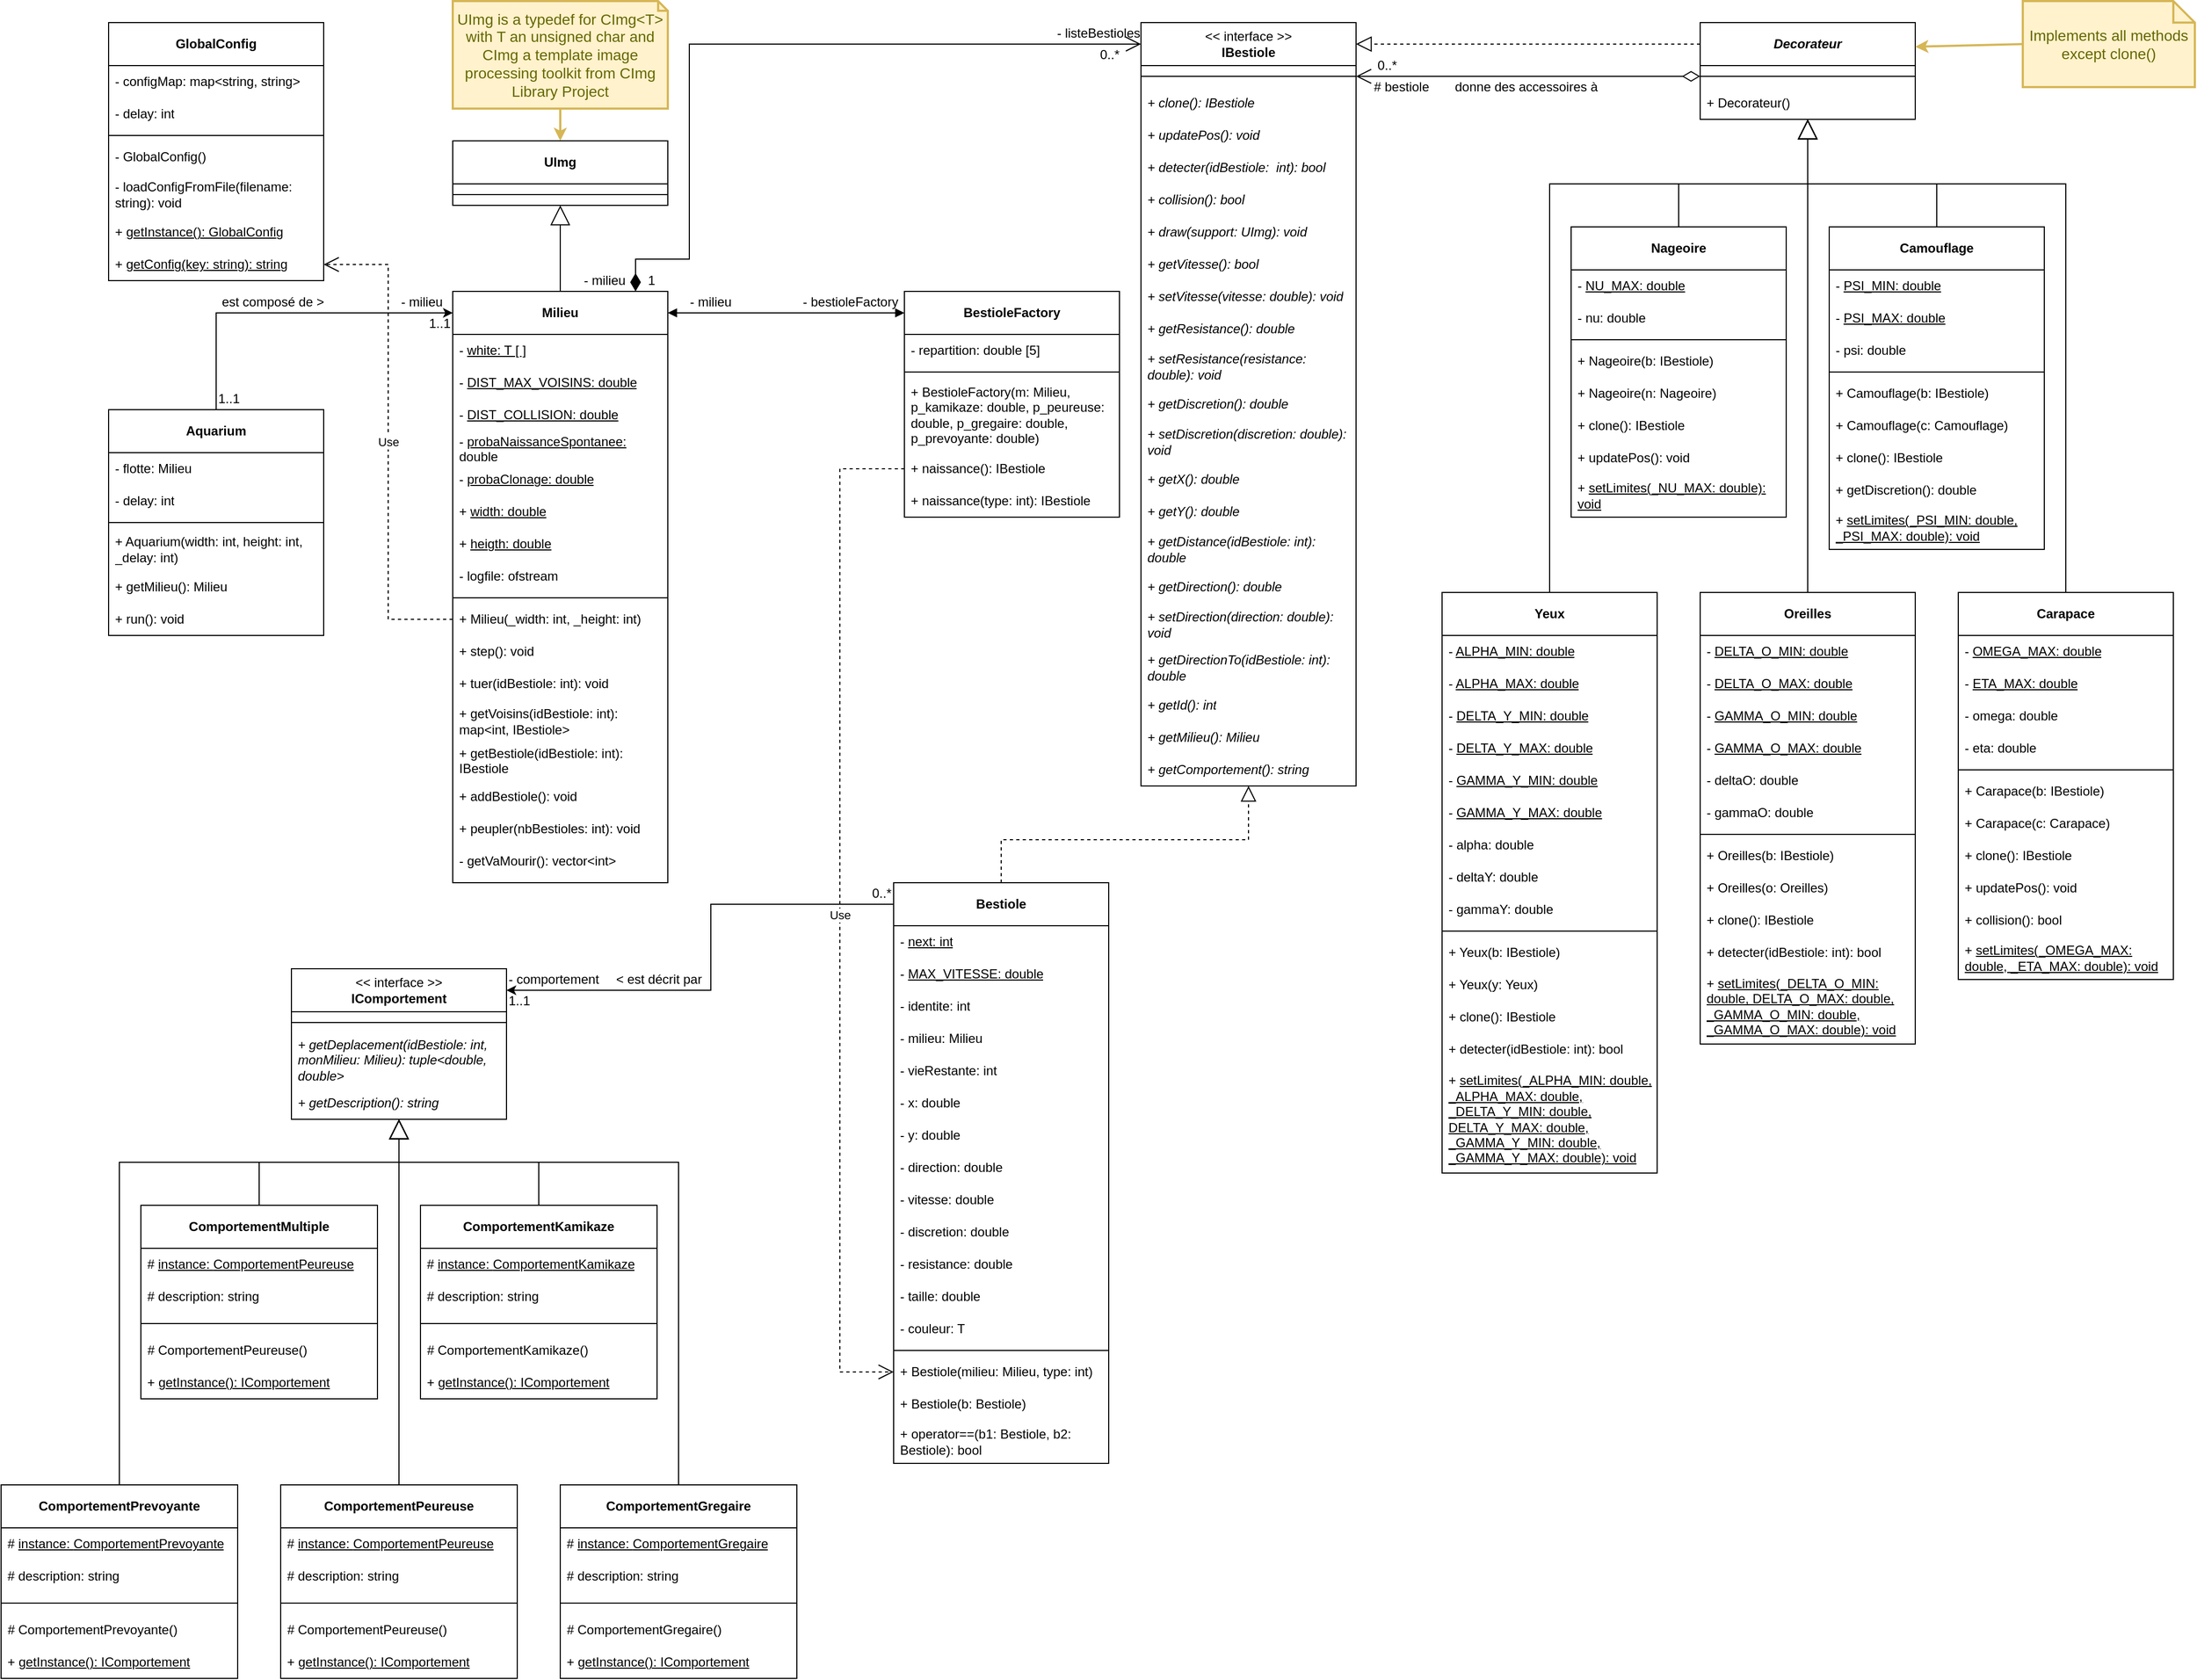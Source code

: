 <mxfile version="24.1.0" type="device">
  <diagram name="Page-1" id="VNZyytYpYAORsoqapi0t">
    <mxGraphModel dx="3794" dy="1553" grid="1" gridSize="10" guides="1" tooltips="1" connect="1" arrows="1" fold="1" page="1" pageScale="1" pageWidth="1169" pageHeight="827" math="0" shadow="0">
      <root>
        <mxCell id="0" />
        <mxCell id="1" parent="0" />
        <mxCell id="ok95BExvXhGYeTUp9AcD-1" value="Aquarium" style="swimlane;fontStyle=1;align=center;verticalAlign=middle;childLayout=stackLayout;horizontal=1;startSize=40;horizontalStack=0;resizeParent=1;resizeParentMax=0;resizeLast=0;collapsible=1;marginBottom=0;whiteSpace=wrap;html=1;" parent="1" vertex="1">
          <mxGeometry x="-200" y="400" width="200" height="210" as="geometry" />
        </mxCell>
        <mxCell id="ok95BExvXhGYeTUp9AcD-2" value="- flotte: Milieu" style="text;strokeColor=none;fillColor=none;align=left;verticalAlign=middle;spacingLeft=4;spacingRight=4;overflow=hidden;rotatable=0;points=[[0,0.5],[1,0.5]];portConstraint=eastwest;whiteSpace=wrap;html=1;" parent="ok95BExvXhGYeTUp9AcD-1" vertex="1">
          <mxGeometry y="40" width="200" height="30" as="geometry" />
        </mxCell>
        <mxCell id="ok95BExvXhGYeTUp9AcD-5" value="- delay: int" style="text;strokeColor=none;fillColor=none;align=left;verticalAlign=middle;spacingLeft=4;spacingRight=4;overflow=hidden;rotatable=0;points=[[0,0.5],[1,0.5]];portConstraint=eastwest;whiteSpace=wrap;html=1;" parent="ok95BExvXhGYeTUp9AcD-1" vertex="1">
          <mxGeometry y="70" width="200" height="30" as="geometry" />
        </mxCell>
        <mxCell id="ok95BExvXhGYeTUp9AcD-3" value="" style="line;strokeWidth=1;fillColor=none;align=left;verticalAlign=middle;spacingTop=-1;spacingLeft=3;spacingRight=3;rotatable=0;labelPosition=right;points=[];portConstraint=eastwest;strokeColor=inherit;" parent="ok95BExvXhGYeTUp9AcD-1" vertex="1">
          <mxGeometry y="100" width="200" height="10" as="geometry" />
        </mxCell>
        <mxCell id="ok95BExvXhGYeTUp9AcD-4" value="+ Aquarium(width: int, height: int, _delay: int)" style="text;strokeColor=none;fillColor=none;align=left;verticalAlign=middle;spacingLeft=4;spacingRight=4;overflow=hidden;rotatable=0;points=[[0,0.5],[1,0.5]];portConstraint=eastwest;whiteSpace=wrap;html=1;" parent="ok95BExvXhGYeTUp9AcD-1" vertex="1">
          <mxGeometry y="110" width="200" height="40" as="geometry" />
        </mxCell>
        <mxCell id="ok95BExvXhGYeTUp9AcD-7" value="+ getMilieu(): Milieu" style="text;strokeColor=none;fillColor=none;align=left;verticalAlign=middle;spacingLeft=4;spacingRight=4;overflow=hidden;rotatable=0;points=[[0,0.5],[1,0.5]];portConstraint=eastwest;whiteSpace=wrap;html=1;" parent="ok95BExvXhGYeTUp9AcD-1" vertex="1">
          <mxGeometry y="150" width="200" height="30" as="geometry" />
        </mxCell>
        <mxCell id="ok95BExvXhGYeTUp9AcD-8" value="+ run(): void" style="text;strokeColor=none;fillColor=none;align=left;verticalAlign=middle;spacingLeft=4;spacingRight=4;overflow=hidden;rotatable=0;points=[[0,0.5],[1,0.5]];portConstraint=eastwest;whiteSpace=wrap;html=1;" parent="ok95BExvXhGYeTUp9AcD-1" vertex="1">
          <mxGeometry y="180" width="200" height="30" as="geometry" />
        </mxCell>
        <mxCell id="ok95BExvXhGYeTUp9AcD-9" value="&lt;div&gt;&lt;span style=&quot;font-weight: normal;&quot;&gt;&amp;lt;&amp;lt; interface &amp;gt;&amp;gt;&lt;/span&gt;&lt;/div&gt;IBestiole" style="swimlane;fontStyle=1;align=center;verticalAlign=middle;childLayout=stackLayout;horizontal=1;startSize=40;horizontalStack=0;resizeParent=1;resizeParentMax=0;resizeLast=0;collapsible=1;marginBottom=0;whiteSpace=wrap;html=1;" parent="1" vertex="1">
          <mxGeometry x="760" y="40" width="200" height="710" as="geometry">
            <mxRectangle x="760" y="40" width="120" height="40" as="alternateBounds" />
          </mxGeometry>
        </mxCell>
        <mxCell id="ok95BExvXhGYeTUp9AcD-12" value="" style="line;strokeWidth=1;fillColor=none;align=left;verticalAlign=middle;spacingTop=-1;spacingLeft=3;spacingRight=3;rotatable=0;labelPosition=right;points=[];portConstraint=eastwest;strokeColor=inherit;" parent="ok95BExvXhGYeTUp9AcD-9" vertex="1">
          <mxGeometry y="40" width="200" height="20" as="geometry" />
        </mxCell>
        <mxCell id="ok95BExvXhGYeTUp9AcD-14" value="&lt;i&gt;+ clone(): IBestiole&amp;nbsp;&lt;/i&gt;" style="text;strokeColor=none;fillColor=none;align=left;verticalAlign=middle;spacingLeft=4;spacingRight=4;overflow=hidden;rotatable=0;points=[[0,0.5],[1,0.5]];portConstraint=eastwest;whiteSpace=wrap;html=1;" parent="ok95BExvXhGYeTUp9AcD-9" vertex="1">
          <mxGeometry y="60" width="200" height="30" as="geometry" />
        </mxCell>
        <mxCell id="ok95BExvXhGYeTUp9AcD-15" value="&lt;i&gt;+ updatePos(): void&amp;nbsp;&lt;/i&gt;" style="text;strokeColor=none;fillColor=none;align=left;verticalAlign=middle;spacingLeft=4;spacingRight=4;overflow=hidden;rotatable=0;points=[[0,0.5],[1,0.5]];portConstraint=eastwest;whiteSpace=wrap;html=1;" parent="ok95BExvXhGYeTUp9AcD-9" vertex="1">
          <mxGeometry y="90" width="200" height="30" as="geometry" />
        </mxCell>
        <mxCell id="ok95BExvXhGYeTUp9AcD-16" value="&lt;i&gt;+ detecter(idBestiole:&amp;nbsp; int): bool&amp;nbsp;&lt;/i&gt;" style="text;strokeColor=none;fillColor=none;align=left;verticalAlign=middle;spacingLeft=4;spacingRight=4;overflow=hidden;rotatable=0;points=[[0,0.5],[1,0.5]];portConstraint=eastwest;whiteSpace=wrap;html=1;" parent="ok95BExvXhGYeTUp9AcD-9" vertex="1">
          <mxGeometry y="120" width="200" height="30" as="geometry" />
        </mxCell>
        <mxCell id="ok95BExvXhGYeTUp9AcD-17" value="&lt;i&gt;+ collision(): bool&amp;nbsp;&lt;/i&gt;" style="text;strokeColor=none;fillColor=none;align=left;verticalAlign=middle;spacingLeft=4;spacingRight=4;overflow=hidden;rotatable=0;points=[[0,0.5],[1,0.5]];portConstraint=eastwest;whiteSpace=wrap;html=1;" parent="ok95BExvXhGYeTUp9AcD-9" vertex="1">
          <mxGeometry y="150" width="200" height="30" as="geometry" />
        </mxCell>
        <mxCell id="ok95BExvXhGYeTUp9AcD-18" value="&lt;i&gt;+ draw(support: UImg): void&amp;nbsp;&lt;/i&gt;" style="text;strokeColor=none;fillColor=none;align=left;verticalAlign=middle;spacingLeft=4;spacingRight=4;overflow=hidden;rotatable=0;points=[[0,0.5],[1,0.5]];portConstraint=eastwest;whiteSpace=wrap;html=1;" parent="ok95BExvXhGYeTUp9AcD-9" vertex="1">
          <mxGeometry y="180" width="200" height="30" as="geometry" />
        </mxCell>
        <mxCell id="Ur4cxI1nrvtjLNaTLkCB-5" value="&lt;i&gt;+ getVitesse(): bool&lt;/i&gt;" style="text;strokeColor=none;fillColor=none;align=left;verticalAlign=middle;spacingLeft=4;spacingRight=4;overflow=hidden;rotatable=0;points=[[0,0.5],[1,0.5]];portConstraint=eastwest;whiteSpace=wrap;html=1;" vertex="1" parent="ok95BExvXhGYeTUp9AcD-9">
          <mxGeometry y="210" width="200" height="30" as="geometry" />
        </mxCell>
        <mxCell id="Ur4cxI1nrvtjLNaTLkCB-7" value="&lt;i&gt;+ setVitesse(vitesse: double): void&lt;/i&gt;" style="text;strokeColor=none;fillColor=none;align=left;verticalAlign=middle;spacingLeft=4;spacingRight=4;overflow=hidden;rotatable=0;points=[[0,0.5],[1,0.5]];portConstraint=eastwest;whiteSpace=wrap;html=1;" vertex="1" parent="ok95BExvXhGYeTUp9AcD-9">
          <mxGeometry y="240" width="200" height="30" as="geometry" />
        </mxCell>
        <mxCell id="Ur4cxI1nrvtjLNaTLkCB-8" value="&lt;i&gt;+ getResistance(): double&lt;/i&gt;" style="text;strokeColor=none;fillColor=none;align=left;verticalAlign=middle;spacingLeft=4;spacingRight=4;overflow=hidden;rotatable=0;points=[[0,0.5],[1,0.5]];portConstraint=eastwest;whiteSpace=wrap;html=1;" vertex="1" parent="ok95BExvXhGYeTUp9AcD-9">
          <mxGeometry y="270" width="200" height="30" as="geometry" />
        </mxCell>
        <mxCell id="Ur4cxI1nrvtjLNaTLkCB-9" value="&lt;i&gt;+ setResistance(resistance: double): void&lt;/i&gt;" style="text;strokeColor=none;fillColor=none;align=left;verticalAlign=middle;spacingLeft=4;spacingRight=4;overflow=hidden;rotatable=0;points=[[0,0.5],[1,0.5]];portConstraint=eastwest;whiteSpace=wrap;html=1;" vertex="1" parent="ok95BExvXhGYeTUp9AcD-9">
          <mxGeometry y="300" width="200" height="40" as="geometry" />
        </mxCell>
        <mxCell id="Ur4cxI1nrvtjLNaTLkCB-10" value="&lt;i&gt;+ getDiscretion(): double&lt;/i&gt;" style="text;strokeColor=none;fillColor=none;align=left;verticalAlign=middle;spacingLeft=4;spacingRight=4;overflow=hidden;rotatable=0;points=[[0,0.5],[1,0.5]];portConstraint=eastwest;whiteSpace=wrap;html=1;" vertex="1" parent="ok95BExvXhGYeTUp9AcD-9">
          <mxGeometry y="340" width="200" height="30" as="geometry" />
        </mxCell>
        <mxCell id="Ur4cxI1nrvtjLNaTLkCB-11" value="&lt;i&gt;+ setDiscretion(discretion: double): void&lt;/i&gt;" style="text;strokeColor=none;fillColor=none;align=left;verticalAlign=middle;spacingLeft=4;spacingRight=4;overflow=hidden;rotatable=0;points=[[0,0.5],[1,0.5]];portConstraint=eastwest;whiteSpace=wrap;html=1;" vertex="1" parent="ok95BExvXhGYeTUp9AcD-9">
          <mxGeometry y="370" width="200" height="40" as="geometry" />
        </mxCell>
        <mxCell id="Ur4cxI1nrvtjLNaTLkCB-12" value="&lt;i&gt;+ getX(): double&lt;/i&gt;" style="text;strokeColor=none;fillColor=none;align=left;verticalAlign=middle;spacingLeft=4;spacingRight=4;overflow=hidden;rotatable=0;points=[[0,0.5],[1,0.5]];portConstraint=eastwest;whiteSpace=wrap;html=1;" vertex="1" parent="ok95BExvXhGYeTUp9AcD-9">
          <mxGeometry y="410" width="200" height="30" as="geometry" />
        </mxCell>
        <mxCell id="Ur4cxI1nrvtjLNaTLkCB-13" value="&lt;i&gt;+ getY(): double&lt;/i&gt;" style="text;strokeColor=none;fillColor=none;align=left;verticalAlign=middle;spacingLeft=4;spacingRight=4;overflow=hidden;rotatable=0;points=[[0,0.5],[1,0.5]];portConstraint=eastwest;whiteSpace=wrap;html=1;" vertex="1" parent="ok95BExvXhGYeTUp9AcD-9">
          <mxGeometry y="440" width="200" height="30" as="geometry" />
        </mxCell>
        <mxCell id="Ur4cxI1nrvtjLNaTLkCB-14" value="&lt;i&gt;+ getDistance(idBestiole: int): double&lt;/i&gt;" style="text;strokeColor=none;fillColor=none;align=left;verticalAlign=middle;spacingLeft=4;spacingRight=4;overflow=hidden;rotatable=0;points=[[0,0.5],[1,0.5]];portConstraint=eastwest;whiteSpace=wrap;html=1;" vertex="1" parent="ok95BExvXhGYeTUp9AcD-9">
          <mxGeometry y="470" width="200" height="40" as="geometry" />
        </mxCell>
        <mxCell id="Ur4cxI1nrvtjLNaTLkCB-47" value="&lt;i&gt;+ getDirection(): double&lt;/i&gt;" style="text;strokeColor=none;fillColor=none;align=left;verticalAlign=middle;spacingLeft=4;spacingRight=4;overflow=hidden;rotatable=0;points=[[0,0.5],[1,0.5]];portConstraint=eastwest;whiteSpace=wrap;html=1;" vertex="1" parent="ok95BExvXhGYeTUp9AcD-9">
          <mxGeometry y="510" width="200" height="30" as="geometry" />
        </mxCell>
        <mxCell id="Ur4cxI1nrvtjLNaTLkCB-48" value="&lt;i&gt;+ setDirection(direction: double): void&lt;/i&gt;" style="text;strokeColor=none;fillColor=none;align=left;verticalAlign=middle;spacingLeft=4;spacingRight=4;overflow=hidden;rotatable=0;points=[[0,0.5],[1,0.5]];portConstraint=eastwest;whiteSpace=wrap;html=1;" vertex="1" parent="ok95BExvXhGYeTUp9AcD-9">
          <mxGeometry y="540" width="200" height="40" as="geometry" />
        </mxCell>
        <mxCell id="Ur4cxI1nrvtjLNaTLkCB-49" value="&lt;i&gt;+ getDirectionTo(idBestiole: int): double&lt;/i&gt;" style="text;strokeColor=none;fillColor=none;align=left;verticalAlign=middle;spacingLeft=4;spacingRight=4;overflow=hidden;rotatable=0;points=[[0,0.5],[1,0.5]];portConstraint=eastwest;whiteSpace=wrap;html=1;" vertex="1" parent="ok95BExvXhGYeTUp9AcD-9">
          <mxGeometry y="580" width="200" height="40" as="geometry" />
        </mxCell>
        <mxCell id="Ur4cxI1nrvtjLNaTLkCB-50" value="&lt;i&gt;+ getId(): int&lt;/i&gt;" style="text;strokeColor=none;fillColor=none;align=left;verticalAlign=middle;spacingLeft=4;spacingRight=4;overflow=hidden;rotatable=0;points=[[0,0.5],[1,0.5]];portConstraint=eastwest;whiteSpace=wrap;html=1;" vertex="1" parent="ok95BExvXhGYeTUp9AcD-9">
          <mxGeometry y="620" width="200" height="30" as="geometry" />
        </mxCell>
        <mxCell id="Ur4cxI1nrvtjLNaTLkCB-51" value="&lt;i&gt;+ getMilieu(): Milieu&lt;/i&gt;" style="text;strokeColor=none;fillColor=none;align=left;verticalAlign=middle;spacingLeft=4;spacingRight=4;overflow=hidden;rotatable=0;points=[[0,0.5],[1,0.5]];portConstraint=eastwest;whiteSpace=wrap;html=1;" vertex="1" parent="ok95BExvXhGYeTUp9AcD-9">
          <mxGeometry y="650" width="200" height="30" as="geometry" />
        </mxCell>
        <mxCell id="Ur4cxI1nrvtjLNaTLkCB-52" value="&lt;i&gt;+ getComportement(): string&lt;/i&gt;" style="text;strokeColor=none;fillColor=none;align=left;verticalAlign=middle;spacingLeft=4;spacingRight=4;overflow=hidden;rotatable=0;points=[[0,0.5],[1,0.5]];portConstraint=eastwest;whiteSpace=wrap;html=1;" vertex="1" parent="ok95BExvXhGYeTUp9AcD-9">
          <mxGeometry y="680" width="200" height="30" as="geometry" />
        </mxCell>
        <mxCell id="ok95BExvXhGYeTUp9AcD-19" value="Bestiole" style="swimlane;fontStyle=1;align=center;verticalAlign=middle;childLayout=stackLayout;horizontal=1;startSize=40;horizontalStack=0;resizeParent=1;resizeParentMax=0;resizeLast=0;collapsible=1;marginBottom=0;whiteSpace=wrap;html=1;" parent="1" vertex="1">
          <mxGeometry x="530" y="840" width="200" height="540" as="geometry" />
        </mxCell>
        <mxCell id="ok95BExvXhGYeTUp9AcD-20" value="- &lt;u&gt;next: int&lt;/u&gt;" style="text;strokeColor=none;fillColor=none;align=left;verticalAlign=middle;spacingLeft=4;spacingRight=4;overflow=hidden;rotatable=0;points=[[0,0.5],[1,0.5]];portConstraint=eastwest;whiteSpace=wrap;html=1;" parent="ok95BExvXhGYeTUp9AcD-19" vertex="1">
          <mxGeometry y="40" width="200" height="30" as="geometry" />
        </mxCell>
        <mxCell id="ok95BExvXhGYeTUp9AcD-37" value="- &lt;u&gt;MAX_VITESSE: double&lt;/u&gt;" style="text;strokeColor=none;fillColor=none;align=left;verticalAlign=middle;spacingLeft=4;spacingRight=4;overflow=hidden;rotatable=0;points=[[0,0.5],[1,0.5]];portConstraint=eastwest;whiteSpace=wrap;html=1;" parent="ok95BExvXhGYeTUp9AcD-19" vertex="1">
          <mxGeometry y="70" width="200" height="30" as="geometry" />
        </mxCell>
        <mxCell id="ok95BExvXhGYeTUp9AcD-21" value="- identite: int" style="text;strokeColor=none;fillColor=none;align=left;verticalAlign=middle;spacingLeft=4;spacingRight=4;overflow=hidden;rotatable=0;points=[[0,0.5],[1,0.5]];portConstraint=eastwest;whiteSpace=wrap;html=1;" parent="ok95BExvXhGYeTUp9AcD-19" vertex="1">
          <mxGeometry y="100" width="200" height="30" as="geometry" />
        </mxCell>
        <mxCell id="ok95BExvXhGYeTUp9AcD-26" value="- milieu: Milieu" style="text;strokeColor=none;fillColor=none;align=left;verticalAlign=middle;spacingLeft=4;spacingRight=4;overflow=hidden;rotatable=0;points=[[0,0.5],[1,0.5]];portConstraint=eastwest;whiteSpace=wrap;html=1;" parent="ok95BExvXhGYeTUp9AcD-19" vertex="1">
          <mxGeometry y="130" width="200" height="30" as="geometry" />
        </mxCell>
        <mxCell id="ok95BExvXhGYeTUp9AcD-28" value="- vieRestante: int" style="text;strokeColor=none;fillColor=none;align=left;verticalAlign=middle;spacingLeft=4;spacingRight=4;overflow=hidden;rotatable=0;points=[[0,0.5],[1,0.5]];portConstraint=eastwest;whiteSpace=wrap;html=1;" parent="ok95BExvXhGYeTUp9AcD-19" vertex="1">
          <mxGeometry y="160" width="200" height="30" as="geometry" />
        </mxCell>
        <mxCell id="ok95BExvXhGYeTUp9AcD-29" value="- x: double" style="text;strokeColor=none;fillColor=none;align=left;verticalAlign=middle;spacingLeft=4;spacingRight=4;overflow=hidden;rotatable=0;points=[[0,0.5],[1,0.5]];portConstraint=eastwest;whiteSpace=wrap;html=1;" parent="ok95BExvXhGYeTUp9AcD-19" vertex="1">
          <mxGeometry y="190" width="200" height="30" as="geometry" />
        </mxCell>
        <mxCell id="ok95BExvXhGYeTUp9AcD-30" value="- y: double" style="text;strokeColor=none;fillColor=none;align=left;verticalAlign=middle;spacingLeft=4;spacingRight=4;overflow=hidden;rotatable=0;points=[[0,0.5],[1,0.5]];portConstraint=eastwest;whiteSpace=wrap;html=1;" parent="ok95BExvXhGYeTUp9AcD-19" vertex="1">
          <mxGeometry y="220" width="200" height="30" as="geometry" />
        </mxCell>
        <mxCell id="ok95BExvXhGYeTUp9AcD-31" value="- direction: double" style="text;strokeColor=none;fillColor=none;align=left;verticalAlign=middle;spacingLeft=4;spacingRight=4;overflow=hidden;rotatable=0;points=[[0,0.5],[1,0.5]];portConstraint=eastwest;whiteSpace=wrap;html=1;" parent="ok95BExvXhGYeTUp9AcD-19" vertex="1">
          <mxGeometry y="250" width="200" height="30" as="geometry" />
        </mxCell>
        <mxCell id="ok95BExvXhGYeTUp9AcD-32" value="- vitesse: double" style="text;strokeColor=none;fillColor=none;align=left;verticalAlign=middle;spacingLeft=4;spacingRight=4;overflow=hidden;rotatable=0;points=[[0,0.5],[1,0.5]];portConstraint=eastwest;whiteSpace=wrap;html=1;" parent="ok95BExvXhGYeTUp9AcD-19" vertex="1">
          <mxGeometry y="280" width="200" height="30" as="geometry" />
        </mxCell>
        <mxCell id="ok95BExvXhGYeTUp9AcD-33" value="- discretion: double" style="text;strokeColor=none;fillColor=none;align=left;verticalAlign=middle;spacingLeft=4;spacingRight=4;overflow=hidden;rotatable=0;points=[[0,0.5],[1,0.5]];portConstraint=eastwest;whiteSpace=wrap;html=1;" parent="ok95BExvXhGYeTUp9AcD-19" vertex="1">
          <mxGeometry y="310" width="200" height="30" as="geometry" />
        </mxCell>
        <mxCell id="ok95BExvXhGYeTUp9AcD-34" value="- resistance: double" style="text;strokeColor=none;fillColor=none;align=left;verticalAlign=middle;spacingLeft=4;spacingRight=4;overflow=hidden;rotatable=0;points=[[0,0.5],[1,0.5]];portConstraint=eastwest;whiteSpace=wrap;html=1;" parent="ok95BExvXhGYeTUp9AcD-19" vertex="1">
          <mxGeometry y="340" width="200" height="30" as="geometry" />
        </mxCell>
        <mxCell id="ok95BExvXhGYeTUp9AcD-35" value="- taille: double" style="text;strokeColor=none;fillColor=none;align=left;verticalAlign=middle;spacingLeft=4;spacingRight=4;overflow=hidden;rotatable=0;points=[[0,0.5],[1,0.5]];portConstraint=eastwest;whiteSpace=wrap;html=1;" parent="ok95BExvXhGYeTUp9AcD-19" vertex="1">
          <mxGeometry y="370" width="200" height="30" as="geometry" />
        </mxCell>
        <mxCell id="ok95BExvXhGYeTUp9AcD-36" value="- couleur: T" style="text;strokeColor=none;fillColor=none;align=left;verticalAlign=middle;spacingLeft=4;spacingRight=4;overflow=hidden;rotatable=0;points=[[0,0.5],[1,0.5]];portConstraint=eastwest;whiteSpace=wrap;html=1;" parent="ok95BExvXhGYeTUp9AcD-19" vertex="1">
          <mxGeometry y="400" width="200" height="30" as="geometry" />
        </mxCell>
        <mxCell id="ok95BExvXhGYeTUp9AcD-22" value="" style="line;strokeWidth=1;fillColor=none;align=left;verticalAlign=middle;spacingTop=-1;spacingLeft=3;spacingRight=3;rotatable=0;labelPosition=right;points=[];portConstraint=eastwest;strokeColor=inherit;" parent="ok95BExvXhGYeTUp9AcD-19" vertex="1">
          <mxGeometry y="430" width="200" height="10" as="geometry" />
        </mxCell>
        <mxCell id="ok95BExvXhGYeTUp9AcD-23" value="+ Bestiole(milieu: Milieu, type: int)" style="text;strokeColor=none;fillColor=none;align=left;verticalAlign=middle;spacingLeft=4;spacingRight=4;overflow=hidden;rotatable=0;points=[[0,0.5],[1,0.5]];portConstraint=eastwest;whiteSpace=wrap;html=1;" parent="ok95BExvXhGYeTUp9AcD-19" vertex="1">
          <mxGeometry y="440" width="200" height="30" as="geometry" />
        </mxCell>
        <mxCell id="ok95BExvXhGYeTUp9AcD-24" value="+ Bestiole(b: Bestiole)" style="text;strokeColor=none;fillColor=none;align=left;verticalAlign=middle;spacingLeft=4;spacingRight=4;overflow=hidden;rotatable=0;points=[[0,0.5],[1,0.5]];portConstraint=eastwest;whiteSpace=wrap;html=1;" parent="ok95BExvXhGYeTUp9AcD-19" vertex="1">
          <mxGeometry y="470" width="200" height="30" as="geometry" />
        </mxCell>
        <mxCell id="Ur4cxI1nrvtjLNaTLkCB-53" value="+ operator==(b1: Bestiole, b2: Bestiole): bool" style="text;strokeColor=none;fillColor=none;align=left;verticalAlign=middle;spacingLeft=4;spacingRight=4;overflow=hidden;rotatable=0;points=[[0,0.5],[1,0.5]];portConstraint=eastwest;whiteSpace=wrap;html=1;" vertex="1" parent="ok95BExvXhGYeTUp9AcD-19">
          <mxGeometry y="500" width="200" height="40" as="geometry" />
        </mxCell>
        <mxCell id="Ur4cxI1nrvtjLNaTLkCB-54" value="BestioleFactory" style="swimlane;fontStyle=1;align=center;verticalAlign=middle;childLayout=stackLayout;horizontal=1;startSize=40;horizontalStack=0;resizeParent=1;resizeParentMax=0;resizeLast=0;collapsible=1;marginBottom=0;whiteSpace=wrap;html=1;" vertex="1" parent="1">
          <mxGeometry x="540" y="290" width="200" height="210" as="geometry" />
        </mxCell>
        <mxCell id="Ur4cxI1nrvtjLNaTLkCB-55" value="- repartition: double [5]" style="text;strokeColor=none;fillColor=none;align=left;verticalAlign=middle;spacingLeft=4;spacingRight=4;overflow=hidden;rotatable=0;points=[[0,0.5],[1,0.5]];portConstraint=eastwest;whiteSpace=wrap;html=1;" vertex="1" parent="Ur4cxI1nrvtjLNaTLkCB-54">
          <mxGeometry y="40" width="200" height="30" as="geometry" />
        </mxCell>
        <mxCell id="Ur4cxI1nrvtjLNaTLkCB-57" value="" style="line;strokeWidth=1;fillColor=none;align=left;verticalAlign=middle;spacingTop=-1;spacingLeft=3;spacingRight=3;rotatable=0;labelPosition=right;points=[];portConstraint=eastwest;strokeColor=inherit;" vertex="1" parent="Ur4cxI1nrvtjLNaTLkCB-54">
          <mxGeometry y="70" width="200" height="10" as="geometry" />
        </mxCell>
        <mxCell id="Ur4cxI1nrvtjLNaTLkCB-58" value="+ BestioleFactory(m: Milieu, p_kamikaze: double, p_peureuse: double, p_gregaire: double, p_prevoyante: double)" style="text;strokeColor=none;fillColor=none;align=left;verticalAlign=middle;spacingLeft=4;spacingRight=4;overflow=hidden;rotatable=0;points=[[0,0.5],[1,0.5]];portConstraint=eastwest;whiteSpace=wrap;html=1;" vertex="1" parent="Ur4cxI1nrvtjLNaTLkCB-54">
          <mxGeometry y="80" width="200" height="70" as="geometry" />
        </mxCell>
        <mxCell id="Ur4cxI1nrvtjLNaTLkCB-59" value="+ naissance(): IBestiole" style="text;strokeColor=none;fillColor=none;align=left;verticalAlign=middle;spacingLeft=4;spacingRight=4;overflow=hidden;rotatable=0;points=[[0,0.5],[1,0.5]];portConstraint=eastwest;whiteSpace=wrap;html=1;" vertex="1" parent="Ur4cxI1nrvtjLNaTLkCB-54">
          <mxGeometry y="150" width="200" height="30" as="geometry" />
        </mxCell>
        <mxCell id="Ur4cxI1nrvtjLNaTLkCB-60" value="+ naissance(type: int): IBestiole" style="text;strokeColor=none;fillColor=none;align=left;verticalAlign=middle;spacingLeft=4;spacingRight=4;overflow=hidden;rotatable=0;points=[[0,0.5],[1,0.5]];portConstraint=eastwest;whiteSpace=wrap;html=1;" vertex="1" parent="Ur4cxI1nrvtjLNaTLkCB-54">
          <mxGeometry y="180" width="200" height="30" as="geometry" />
        </mxCell>
        <mxCell id="Ur4cxI1nrvtjLNaTLkCB-61" value="" style="endArrow=block;dashed=1;endFill=0;endSize=12;html=1;rounded=0;exitX=0.5;exitY=0;exitDx=0;exitDy=0;entryX=0.5;entryY=1;entryDx=0;entryDy=0;" edge="1" parent="1" source="ok95BExvXhGYeTUp9AcD-19" target="ok95BExvXhGYeTUp9AcD-9">
          <mxGeometry width="160" relative="1" as="geometry">
            <mxPoint x="800" y="760" as="sourcePoint" />
            <mxPoint x="840" y="790" as="targetPoint" />
            <Array as="points">
              <mxPoint x="630" y="800" />
              <mxPoint x="860" y="800" />
            </Array>
          </mxGeometry>
        </mxCell>
        <mxCell id="Ur4cxI1nrvtjLNaTLkCB-62" value="&lt;i&gt;Decorateur&lt;/i&gt;" style="swimlane;fontStyle=1;align=center;verticalAlign=middle;childLayout=stackLayout;horizontal=1;startSize=40;horizontalStack=0;resizeParent=1;resizeParentMax=0;resizeLast=0;collapsible=1;marginBottom=0;whiteSpace=wrap;html=1;" vertex="1" parent="1">
          <mxGeometry x="1280" y="40" width="200" height="90" as="geometry">
            <mxRectangle x="540" y="850" width="100" height="40" as="alternateBounds" />
          </mxGeometry>
        </mxCell>
        <mxCell id="Ur4cxI1nrvtjLNaTLkCB-65" value="" style="line;strokeWidth=1;fillColor=none;align=left;verticalAlign=middle;spacingTop=-1;spacingLeft=3;spacingRight=3;rotatable=0;labelPosition=right;points=[];portConstraint=eastwest;strokeColor=inherit;" vertex="1" parent="Ur4cxI1nrvtjLNaTLkCB-62">
          <mxGeometry y="40" width="200" height="20" as="geometry" />
        </mxCell>
        <mxCell id="Ur4cxI1nrvtjLNaTLkCB-66" value="+ Decorateur()" style="text;strokeColor=none;fillColor=none;align=left;verticalAlign=middle;spacingLeft=4;spacingRight=4;overflow=hidden;rotatable=0;points=[[0,0.5],[1,0.5]];portConstraint=eastwest;whiteSpace=wrap;html=1;" vertex="1" parent="Ur4cxI1nrvtjLNaTLkCB-62">
          <mxGeometry y="60" width="200" height="30" as="geometry" />
        </mxCell>
        <mxCell id="Ur4cxI1nrvtjLNaTLkCB-70" value="" style="endArrow=block;dashed=1;endFill=0;endSize=12;html=1;rounded=0;exitX=1;exitY=1;exitDx=0;exitDy=0;entryX=0;entryY=1;entryDx=0;entryDy=0;" edge="1" parent="1" source="Ur4cxI1nrvtjLNaTLkCB-351" target="Ur4cxI1nrvtjLNaTLkCB-350">
          <mxGeometry width="160" relative="1" as="geometry">
            <mxPoint x="690" y="870" as="sourcePoint" />
            <mxPoint x="980" y="100" as="targetPoint" />
            <Array as="points" />
          </mxGeometry>
        </mxCell>
        <mxCell id="Ur4cxI1nrvtjLNaTLkCB-71" value="Implements all methods except clone()" style="shape=note;strokeWidth=2;fontSize=14;size=20;whiteSpace=wrap;html=1;fillColor=#fff2cc;strokeColor=#D6B656;fontColor=#666600;" vertex="1" parent="1">
          <mxGeometry x="1580" y="20" width="160" height="80" as="geometry" />
        </mxCell>
        <mxCell id="Ur4cxI1nrvtjLNaTLkCB-72" value="" style="endArrow=classic;html=1;rounded=0;exitX=0;exitY=0.5;exitDx=0;exitDy=0;exitPerimeter=0;strokeColor=#D6B656;strokeWidth=2;entryX=1;entryY=0.25;entryDx=0;entryDy=0;" edge="1" parent="1" source="Ur4cxI1nrvtjLNaTLkCB-71" target="Ur4cxI1nrvtjLNaTLkCB-62">
          <mxGeometry width="50" height="50" relative="1" as="geometry">
            <mxPoint x="570" y="940" as="sourcePoint" />
            <mxPoint x="520" y="870" as="targetPoint" />
          </mxGeometry>
        </mxCell>
        <mxCell id="Ur4cxI1nrvtjLNaTLkCB-74" value="" style="endArrow=block;endSize=16;endFill=0;html=1;rounded=0;entryX=0.5;entryY=1;entryDx=0;entryDy=0;exitX=0.5;exitY=0;exitDx=0;exitDy=0;" edge="1" parent="1" source="Ur4cxI1nrvtjLNaTLkCB-80" target="Ur4cxI1nrvtjLNaTLkCB-62">
          <mxGeometry width="160" relative="1" as="geometry">
            <mxPoint x="1250" y="220" as="sourcePoint" />
            <mxPoint x="1410" y="200" as="targetPoint" />
            <Array as="points">
              <mxPoint x="1140" y="190" />
              <mxPoint x="1380" y="190" />
            </Array>
          </mxGeometry>
        </mxCell>
        <mxCell id="Ur4cxI1nrvtjLNaTLkCB-76" value="" style="endArrow=block;endSize=16;endFill=0;html=1;rounded=0;entryX=0.5;entryY=1;entryDx=0;entryDy=0;exitX=0.5;exitY=0;exitDx=0;exitDy=0;" edge="1" parent="1" source="Ur4cxI1nrvtjLNaTLkCB-96" target="Ur4cxI1nrvtjLNaTLkCB-62">
          <mxGeometry width="160" relative="1" as="geometry">
            <mxPoint x="1260" y="230" as="sourcePoint" />
            <mxPoint x="1420" y="210" as="targetPoint" />
            <Array as="points" />
          </mxGeometry>
        </mxCell>
        <mxCell id="Ur4cxI1nrvtjLNaTLkCB-77" value="" style="endArrow=block;endSize=16;endFill=0;html=1;rounded=0;entryX=0.5;entryY=1;entryDx=0;entryDy=0;exitX=0.5;exitY=0;exitDx=0;exitDy=0;" edge="1" parent="1" source="Ur4cxI1nrvtjLNaTLkCB-112" target="Ur4cxI1nrvtjLNaTLkCB-62">
          <mxGeometry width="160" relative="1" as="geometry">
            <mxPoint x="1270" y="240" as="sourcePoint" />
            <mxPoint x="1430" y="220" as="targetPoint" />
            <Array as="points">
              <mxPoint x="1260" y="190" />
              <mxPoint x="1380" y="190" />
            </Array>
          </mxGeometry>
        </mxCell>
        <mxCell id="Ur4cxI1nrvtjLNaTLkCB-78" value="" style="endArrow=block;endSize=16;endFill=0;html=1;rounded=0;entryX=0.5;entryY=1;entryDx=0;entryDy=0;exitX=0.5;exitY=0;exitDx=0;exitDy=0;" edge="1" parent="1" source="Ur4cxI1nrvtjLNaTLkCB-128" target="Ur4cxI1nrvtjLNaTLkCB-62">
          <mxGeometry width="160" relative="1" as="geometry">
            <mxPoint x="1280" y="250" as="sourcePoint" />
            <mxPoint x="1440" y="230" as="targetPoint" />
            <Array as="points">
              <mxPoint x="1620" y="190" />
              <mxPoint x="1380" y="190" />
            </Array>
          </mxGeometry>
        </mxCell>
        <mxCell id="Ur4cxI1nrvtjLNaTLkCB-79" value="" style="endArrow=block;endSize=16;endFill=0;html=1;rounded=0;entryX=0.5;entryY=1;entryDx=0;entryDy=0;exitX=0.5;exitY=0;exitDx=0;exitDy=0;" edge="1" parent="1" source="Ur4cxI1nrvtjLNaTLkCB-144" target="Ur4cxI1nrvtjLNaTLkCB-62">
          <mxGeometry width="160" relative="1" as="geometry">
            <mxPoint x="1290" y="260" as="sourcePoint" />
            <mxPoint x="1450" y="240" as="targetPoint" />
            <Array as="points">
              <mxPoint x="1500" y="190" />
              <mxPoint x="1380" y="190" />
            </Array>
          </mxGeometry>
        </mxCell>
        <mxCell id="Ur4cxI1nrvtjLNaTLkCB-80" value="Yeux" style="swimlane;fontStyle=1;align=center;verticalAlign=middle;childLayout=stackLayout;horizontal=1;startSize=40;horizontalStack=0;resizeParent=1;resizeParentMax=0;resizeLast=0;collapsible=1;marginBottom=0;whiteSpace=wrap;html=1;" vertex="1" parent="1">
          <mxGeometry x="1040" y="570" width="200" height="540" as="geometry">
            <mxRectangle x="540" y="850" width="100" height="40" as="alternateBounds" />
          </mxGeometry>
        </mxCell>
        <mxCell id="Ur4cxI1nrvtjLNaTLkCB-86" value="- &lt;u&gt;ALPHA_MIN: double&lt;/u&gt;" style="text;strokeColor=none;fillColor=none;align=left;verticalAlign=middle;spacingLeft=4;spacingRight=4;overflow=hidden;rotatable=0;points=[[0,0.5],[1,0.5]];portConstraint=eastwest;whiteSpace=wrap;html=1;" vertex="1" parent="Ur4cxI1nrvtjLNaTLkCB-80">
          <mxGeometry y="40" width="200" height="30" as="geometry" />
        </mxCell>
        <mxCell id="Ur4cxI1nrvtjLNaTLkCB-87" value="- &lt;u&gt;ALPHA_MAX: double&lt;/u&gt;" style="text;strokeColor=none;fillColor=none;align=left;verticalAlign=middle;spacingLeft=4;spacingRight=4;overflow=hidden;rotatable=0;points=[[0,0.5],[1,0.5]];portConstraint=eastwest;whiteSpace=wrap;html=1;" vertex="1" parent="Ur4cxI1nrvtjLNaTLkCB-80">
          <mxGeometry y="70" width="200" height="30" as="geometry" />
        </mxCell>
        <mxCell id="Ur4cxI1nrvtjLNaTLkCB-88" value="- &lt;u&gt;DELTA_Y_MIN: double&lt;/u&gt;" style="text;strokeColor=none;fillColor=none;align=left;verticalAlign=middle;spacingLeft=4;spacingRight=4;overflow=hidden;rotatable=0;points=[[0,0.5],[1,0.5]];portConstraint=eastwest;whiteSpace=wrap;html=1;" vertex="1" parent="Ur4cxI1nrvtjLNaTLkCB-80">
          <mxGeometry y="100" width="200" height="30" as="geometry" />
        </mxCell>
        <mxCell id="Ur4cxI1nrvtjLNaTLkCB-89" value="- &lt;u&gt;DELTA_Y_MAX: double&lt;/u&gt;" style="text;strokeColor=none;fillColor=none;align=left;verticalAlign=middle;spacingLeft=4;spacingRight=4;overflow=hidden;rotatable=0;points=[[0,0.5],[1,0.5]];portConstraint=eastwest;whiteSpace=wrap;html=1;" vertex="1" parent="Ur4cxI1nrvtjLNaTLkCB-80">
          <mxGeometry y="130" width="200" height="30" as="geometry" />
        </mxCell>
        <mxCell id="Ur4cxI1nrvtjLNaTLkCB-90" value="- &lt;u&gt;GAMMA_Y_MIN: double&lt;/u&gt;" style="text;strokeColor=none;fillColor=none;align=left;verticalAlign=middle;spacingLeft=4;spacingRight=4;overflow=hidden;rotatable=0;points=[[0,0.5],[1,0.5]];portConstraint=eastwest;whiteSpace=wrap;html=1;" vertex="1" parent="Ur4cxI1nrvtjLNaTLkCB-80">
          <mxGeometry y="160" width="200" height="30" as="geometry" />
        </mxCell>
        <mxCell id="Ur4cxI1nrvtjLNaTLkCB-91" value="- &lt;u&gt;GAMMA_Y_MAX: double&lt;/u&gt;" style="text;strokeColor=none;fillColor=none;align=left;verticalAlign=middle;spacingLeft=4;spacingRight=4;overflow=hidden;rotatable=0;points=[[0,0.5],[1,0.5]];portConstraint=eastwest;whiteSpace=wrap;html=1;" vertex="1" parent="Ur4cxI1nrvtjLNaTLkCB-80">
          <mxGeometry y="190" width="200" height="30" as="geometry" />
        </mxCell>
        <mxCell id="Ur4cxI1nrvtjLNaTLkCB-81" value="- alpha: double" style="text;strokeColor=none;fillColor=none;align=left;verticalAlign=middle;spacingLeft=4;spacingRight=4;overflow=hidden;rotatable=0;points=[[0,0.5],[1,0.5]];portConstraint=eastwest;whiteSpace=wrap;html=1;" vertex="1" parent="Ur4cxI1nrvtjLNaTLkCB-80">
          <mxGeometry y="220" width="200" height="30" as="geometry" />
        </mxCell>
        <mxCell id="Ur4cxI1nrvtjLNaTLkCB-84" value="- deltaY: double" style="text;strokeColor=none;fillColor=none;align=left;verticalAlign=middle;spacingLeft=4;spacingRight=4;overflow=hidden;rotatable=0;points=[[0,0.5],[1,0.5]];portConstraint=eastwest;whiteSpace=wrap;html=1;" vertex="1" parent="Ur4cxI1nrvtjLNaTLkCB-80">
          <mxGeometry y="250" width="200" height="30" as="geometry" />
        </mxCell>
        <mxCell id="Ur4cxI1nrvtjLNaTLkCB-85" value="- gammaY: double" style="text;strokeColor=none;fillColor=none;align=left;verticalAlign=middle;spacingLeft=4;spacingRight=4;overflow=hidden;rotatable=0;points=[[0,0.5],[1,0.5]];portConstraint=eastwest;whiteSpace=wrap;html=1;" vertex="1" parent="Ur4cxI1nrvtjLNaTLkCB-80">
          <mxGeometry y="280" width="200" height="30" as="geometry" />
        </mxCell>
        <mxCell id="Ur4cxI1nrvtjLNaTLkCB-82" value="" style="line;strokeWidth=1;fillColor=none;align=left;verticalAlign=middle;spacingTop=-1;spacingLeft=3;spacingRight=3;rotatable=0;labelPosition=right;points=[];portConstraint=eastwest;strokeColor=inherit;" vertex="1" parent="Ur4cxI1nrvtjLNaTLkCB-80">
          <mxGeometry y="310" width="200" height="10" as="geometry" />
        </mxCell>
        <mxCell id="Ur4cxI1nrvtjLNaTLkCB-83" value="+ Yeux(b: IBestiole)" style="text;strokeColor=none;fillColor=none;align=left;verticalAlign=middle;spacingLeft=4;spacingRight=4;overflow=hidden;rotatable=0;points=[[0,0.5],[1,0.5]];portConstraint=eastwest;whiteSpace=wrap;html=1;" vertex="1" parent="Ur4cxI1nrvtjLNaTLkCB-80">
          <mxGeometry y="320" width="200" height="30" as="geometry" />
        </mxCell>
        <mxCell id="Ur4cxI1nrvtjLNaTLkCB-92" value="+ Yeux(y: Yeux)" style="text;strokeColor=none;fillColor=none;align=left;verticalAlign=middle;spacingLeft=4;spacingRight=4;overflow=hidden;rotatable=0;points=[[0,0.5],[1,0.5]];portConstraint=eastwest;whiteSpace=wrap;html=1;" vertex="1" parent="Ur4cxI1nrvtjLNaTLkCB-80">
          <mxGeometry y="350" width="200" height="30" as="geometry" />
        </mxCell>
        <mxCell id="Ur4cxI1nrvtjLNaTLkCB-93" value="+ clone(): IBestiole" style="text;strokeColor=none;fillColor=none;align=left;verticalAlign=middle;spacingLeft=4;spacingRight=4;overflow=hidden;rotatable=0;points=[[0,0.5],[1,0.5]];portConstraint=eastwest;whiteSpace=wrap;html=1;" vertex="1" parent="Ur4cxI1nrvtjLNaTLkCB-80">
          <mxGeometry y="380" width="200" height="30" as="geometry" />
        </mxCell>
        <mxCell id="Ur4cxI1nrvtjLNaTLkCB-94" value="+ detecter(idBestiole: int): bool" style="text;strokeColor=none;fillColor=none;align=left;verticalAlign=middle;spacingLeft=4;spacingRight=4;overflow=hidden;rotatable=0;points=[[0,0.5],[1,0.5]];portConstraint=eastwest;whiteSpace=wrap;html=1;" vertex="1" parent="Ur4cxI1nrvtjLNaTLkCB-80">
          <mxGeometry y="410" width="200" height="30" as="geometry" />
        </mxCell>
        <mxCell id="Ur4cxI1nrvtjLNaTLkCB-95" value="+ &lt;u&gt;setLimites(_ALPHA_MIN: double, _ALPHA_MAX: double, _DELTA_Y_MIN: double, DELTA_Y_MAX: double, _GAMMA_Y_MIN: double, _GAMMA_Y_MAX: double): void&lt;/u&gt;" style="text;strokeColor=none;fillColor=none;align=left;verticalAlign=middle;spacingLeft=4;spacingRight=4;overflow=hidden;rotatable=0;points=[[0,0.5],[1,0.5]];portConstraint=eastwest;whiteSpace=wrap;html=1;" vertex="1" parent="Ur4cxI1nrvtjLNaTLkCB-80">
          <mxGeometry y="440" width="200" height="100" as="geometry" />
        </mxCell>
        <mxCell id="Ur4cxI1nrvtjLNaTLkCB-96" value="Oreilles" style="swimlane;fontStyle=1;align=center;verticalAlign=middle;childLayout=stackLayout;horizontal=1;startSize=40;horizontalStack=0;resizeParent=1;resizeParentMax=0;resizeLast=0;collapsible=1;marginBottom=0;whiteSpace=wrap;html=1;" vertex="1" parent="1">
          <mxGeometry x="1280" y="570" width="200" height="420" as="geometry">
            <mxRectangle x="540" y="850" width="100" height="40" as="alternateBounds" />
          </mxGeometry>
        </mxCell>
        <mxCell id="Ur4cxI1nrvtjLNaTLkCB-99" value="- &lt;u&gt;DELTA_O_MIN: double&lt;/u&gt;" style="text;strokeColor=none;fillColor=none;align=left;verticalAlign=middle;spacingLeft=4;spacingRight=4;overflow=hidden;rotatable=0;points=[[0,0.5],[1,0.5]];portConstraint=eastwest;whiteSpace=wrap;html=1;" vertex="1" parent="Ur4cxI1nrvtjLNaTLkCB-96">
          <mxGeometry y="40" width="200" height="30" as="geometry" />
        </mxCell>
        <mxCell id="Ur4cxI1nrvtjLNaTLkCB-100" value="- &lt;u&gt;DELTA_O_MAX: double&lt;/u&gt;" style="text;strokeColor=none;fillColor=none;align=left;verticalAlign=middle;spacingLeft=4;spacingRight=4;overflow=hidden;rotatable=0;points=[[0,0.5],[1,0.5]];portConstraint=eastwest;whiteSpace=wrap;html=1;" vertex="1" parent="Ur4cxI1nrvtjLNaTLkCB-96">
          <mxGeometry y="70" width="200" height="30" as="geometry" />
        </mxCell>
        <mxCell id="Ur4cxI1nrvtjLNaTLkCB-101" value="- &lt;u&gt;GAMMA_O_MIN: double&lt;/u&gt;" style="text;strokeColor=none;fillColor=none;align=left;verticalAlign=middle;spacingLeft=4;spacingRight=4;overflow=hidden;rotatable=0;points=[[0,0.5],[1,0.5]];portConstraint=eastwest;whiteSpace=wrap;html=1;" vertex="1" parent="Ur4cxI1nrvtjLNaTLkCB-96">
          <mxGeometry y="100" width="200" height="30" as="geometry" />
        </mxCell>
        <mxCell id="Ur4cxI1nrvtjLNaTLkCB-102" value="- &lt;u&gt;GAMMA_O_MAX: double&lt;/u&gt;" style="text;strokeColor=none;fillColor=none;align=left;verticalAlign=middle;spacingLeft=4;spacingRight=4;overflow=hidden;rotatable=0;points=[[0,0.5],[1,0.5]];portConstraint=eastwest;whiteSpace=wrap;html=1;" vertex="1" parent="Ur4cxI1nrvtjLNaTLkCB-96">
          <mxGeometry y="130" width="200" height="30" as="geometry" />
        </mxCell>
        <mxCell id="Ur4cxI1nrvtjLNaTLkCB-104" value="- deltaO: double" style="text;strokeColor=none;fillColor=none;align=left;verticalAlign=middle;spacingLeft=4;spacingRight=4;overflow=hidden;rotatable=0;points=[[0,0.5],[1,0.5]];portConstraint=eastwest;whiteSpace=wrap;html=1;" vertex="1" parent="Ur4cxI1nrvtjLNaTLkCB-96">
          <mxGeometry y="160" width="200" height="30" as="geometry" />
        </mxCell>
        <mxCell id="Ur4cxI1nrvtjLNaTLkCB-105" value="- gammaO: double" style="text;strokeColor=none;fillColor=none;align=left;verticalAlign=middle;spacingLeft=4;spacingRight=4;overflow=hidden;rotatable=0;points=[[0,0.5],[1,0.5]];portConstraint=eastwest;whiteSpace=wrap;html=1;" vertex="1" parent="Ur4cxI1nrvtjLNaTLkCB-96">
          <mxGeometry y="190" width="200" height="30" as="geometry" />
        </mxCell>
        <mxCell id="Ur4cxI1nrvtjLNaTLkCB-106" value="" style="line;strokeWidth=1;fillColor=none;align=left;verticalAlign=middle;spacingTop=-1;spacingLeft=3;spacingRight=3;rotatable=0;labelPosition=right;points=[];portConstraint=eastwest;strokeColor=inherit;" vertex="1" parent="Ur4cxI1nrvtjLNaTLkCB-96">
          <mxGeometry y="220" width="200" height="10" as="geometry" />
        </mxCell>
        <mxCell id="Ur4cxI1nrvtjLNaTLkCB-107" value="+ Oreilles(b: IBestiole)" style="text;strokeColor=none;fillColor=none;align=left;verticalAlign=middle;spacingLeft=4;spacingRight=4;overflow=hidden;rotatable=0;points=[[0,0.5],[1,0.5]];portConstraint=eastwest;whiteSpace=wrap;html=1;" vertex="1" parent="Ur4cxI1nrvtjLNaTLkCB-96">
          <mxGeometry y="230" width="200" height="30" as="geometry" />
        </mxCell>
        <mxCell id="Ur4cxI1nrvtjLNaTLkCB-108" value="+ Oreilles(o: Oreilles)" style="text;strokeColor=none;fillColor=none;align=left;verticalAlign=middle;spacingLeft=4;spacingRight=4;overflow=hidden;rotatable=0;points=[[0,0.5],[1,0.5]];portConstraint=eastwest;whiteSpace=wrap;html=1;" vertex="1" parent="Ur4cxI1nrvtjLNaTLkCB-96">
          <mxGeometry y="260" width="200" height="30" as="geometry" />
        </mxCell>
        <mxCell id="Ur4cxI1nrvtjLNaTLkCB-109" value="+ clone(): IBestiole" style="text;strokeColor=none;fillColor=none;align=left;verticalAlign=middle;spacingLeft=4;spacingRight=4;overflow=hidden;rotatable=0;points=[[0,0.5],[1,0.5]];portConstraint=eastwest;whiteSpace=wrap;html=1;" vertex="1" parent="Ur4cxI1nrvtjLNaTLkCB-96">
          <mxGeometry y="290" width="200" height="30" as="geometry" />
        </mxCell>
        <mxCell id="Ur4cxI1nrvtjLNaTLkCB-110" value="+ detecter(idBestiole: int): bool" style="text;strokeColor=none;fillColor=none;align=left;verticalAlign=middle;spacingLeft=4;spacingRight=4;overflow=hidden;rotatable=0;points=[[0,0.5],[1,0.5]];portConstraint=eastwest;whiteSpace=wrap;html=1;" vertex="1" parent="Ur4cxI1nrvtjLNaTLkCB-96">
          <mxGeometry y="320" width="200" height="30" as="geometry" />
        </mxCell>
        <mxCell id="Ur4cxI1nrvtjLNaTLkCB-111" value="+ &lt;u&gt;setLimites(_DELTA_O_MIN: double, DELTA_O_MAX: double, _GAMMA_O_MIN: double, _GAMMA_O_MAX: double): void&lt;/u&gt;" style="text;strokeColor=none;fillColor=none;align=left;verticalAlign=middle;spacingLeft=4;spacingRight=4;overflow=hidden;rotatable=0;points=[[0,0.5],[1,0.5]];portConstraint=eastwest;whiteSpace=wrap;html=1;" vertex="1" parent="Ur4cxI1nrvtjLNaTLkCB-96">
          <mxGeometry y="350" width="200" height="70" as="geometry" />
        </mxCell>
        <mxCell id="Ur4cxI1nrvtjLNaTLkCB-112" value="Nageoire" style="swimlane;fontStyle=1;align=center;verticalAlign=middle;childLayout=stackLayout;horizontal=1;startSize=40;horizontalStack=0;resizeParent=1;resizeParentMax=0;resizeLast=0;collapsible=1;marginBottom=0;whiteSpace=wrap;html=1;" vertex="1" parent="1">
          <mxGeometry x="1160" y="230" width="200" height="270" as="geometry">
            <mxRectangle x="540" y="850" width="100" height="40" as="alternateBounds" />
          </mxGeometry>
        </mxCell>
        <mxCell id="Ur4cxI1nrvtjLNaTLkCB-118" value="- &lt;u&gt;NU_MAX: double&lt;/u&gt;" style="text;strokeColor=none;fillColor=none;align=left;verticalAlign=middle;spacingLeft=4;spacingRight=4;overflow=hidden;rotatable=0;points=[[0,0.5],[1,0.5]];portConstraint=eastwest;whiteSpace=wrap;html=1;" vertex="1" parent="Ur4cxI1nrvtjLNaTLkCB-112">
          <mxGeometry y="40" width="200" height="30" as="geometry" />
        </mxCell>
        <mxCell id="Ur4cxI1nrvtjLNaTLkCB-121" value="- nu: double" style="text;strokeColor=none;fillColor=none;align=left;verticalAlign=middle;spacingLeft=4;spacingRight=4;overflow=hidden;rotatable=0;points=[[0,0.5],[1,0.5]];portConstraint=eastwest;whiteSpace=wrap;html=1;" vertex="1" parent="Ur4cxI1nrvtjLNaTLkCB-112">
          <mxGeometry y="70" width="200" height="30" as="geometry" />
        </mxCell>
        <mxCell id="Ur4cxI1nrvtjLNaTLkCB-122" value="" style="line;strokeWidth=1;fillColor=none;align=left;verticalAlign=middle;spacingTop=-1;spacingLeft=3;spacingRight=3;rotatable=0;labelPosition=right;points=[];portConstraint=eastwest;strokeColor=inherit;" vertex="1" parent="Ur4cxI1nrvtjLNaTLkCB-112">
          <mxGeometry y="100" width="200" height="10" as="geometry" />
        </mxCell>
        <mxCell id="Ur4cxI1nrvtjLNaTLkCB-123" value="+ Nageoire(b: IBestiole)" style="text;strokeColor=none;fillColor=none;align=left;verticalAlign=middle;spacingLeft=4;spacingRight=4;overflow=hidden;rotatable=0;points=[[0,0.5],[1,0.5]];portConstraint=eastwest;whiteSpace=wrap;html=1;" vertex="1" parent="Ur4cxI1nrvtjLNaTLkCB-112">
          <mxGeometry y="110" width="200" height="30" as="geometry" />
        </mxCell>
        <mxCell id="Ur4cxI1nrvtjLNaTLkCB-124" value="+ Nageoire(n: Nageoire)" style="text;strokeColor=none;fillColor=none;align=left;verticalAlign=middle;spacingLeft=4;spacingRight=4;overflow=hidden;rotatable=0;points=[[0,0.5],[1,0.5]];portConstraint=eastwest;whiteSpace=wrap;html=1;" vertex="1" parent="Ur4cxI1nrvtjLNaTLkCB-112">
          <mxGeometry y="140" width="200" height="30" as="geometry" />
        </mxCell>
        <mxCell id="Ur4cxI1nrvtjLNaTLkCB-125" value="+ clone(): IBestiole" style="text;strokeColor=none;fillColor=none;align=left;verticalAlign=middle;spacingLeft=4;spacingRight=4;overflow=hidden;rotatable=0;points=[[0,0.5],[1,0.5]];portConstraint=eastwest;whiteSpace=wrap;html=1;" vertex="1" parent="Ur4cxI1nrvtjLNaTLkCB-112">
          <mxGeometry y="170" width="200" height="30" as="geometry" />
        </mxCell>
        <mxCell id="Ur4cxI1nrvtjLNaTLkCB-126" value="+ updatePos(): void" style="text;strokeColor=none;fillColor=none;align=left;verticalAlign=middle;spacingLeft=4;spacingRight=4;overflow=hidden;rotatable=0;points=[[0,0.5],[1,0.5]];portConstraint=eastwest;whiteSpace=wrap;html=1;" vertex="1" parent="Ur4cxI1nrvtjLNaTLkCB-112">
          <mxGeometry y="200" width="200" height="30" as="geometry" />
        </mxCell>
        <mxCell id="Ur4cxI1nrvtjLNaTLkCB-127" value="+ &lt;u&gt;setLimites(_NU_MAX: double): void&lt;/u&gt;" style="text;strokeColor=none;fillColor=none;align=left;verticalAlign=middle;spacingLeft=4;spacingRight=4;overflow=hidden;rotatable=0;points=[[0,0.5],[1,0.5]];portConstraint=eastwest;whiteSpace=wrap;html=1;" vertex="1" parent="Ur4cxI1nrvtjLNaTLkCB-112">
          <mxGeometry y="230" width="200" height="40" as="geometry" />
        </mxCell>
        <mxCell id="Ur4cxI1nrvtjLNaTLkCB-128" value="Carapace" style="swimlane;fontStyle=1;align=center;verticalAlign=middle;childLayout=stackLayout;horizontal=1;startSize=40;horizontalStack=0;resizeParent=1;resizeParentMax=0;resizeLast=0;collapsible=1;marginBottom=0;whiteSpace=wrap;html=1;" vertex="1" parent="1">
          <mxGeometry x="1520" y="570" width="200" height="360" as="geometry">
            <mxRectangle x="540" y="850" width="100" height="40" as="alternateBounds" />
          </mxGeometry>
        </mxCell>
        <mxCell id="Ur4cxI1nrvtjLNaTLkCB-130" value="- &lt;u&gt;OMEGA_MAX: double&lt;/u&gt;" style="text;strokeColor=none;fillColor=none;align=left;verticalAlign=middle;spacingLeft=4;spacingRight=4;overflow=hidden;rotatable=0;points=[[0,0.5],[1,0.5]];portConstraint=eastwest;whiteSpace=wrap;html=1;" vertex="1" parent="Ur4cxI1nrvtjLNaTLkCB-128">
          <mxGeometry y="40" width="200" height="30" as="geometry" />
        </mxCell>
        <mxCell id="Ur4cxI1nrvtjLNaTLkCB-134" value="- &lt;u&gt;ETA_MAX: double&lt;/u&gt;" style="text;strokeColor=none;fillColor=none;align=left;verticalAlign=middle;spacingLeft=4;spacingRight=4;overflow=hidden;rotatable=0;points=[[0,0.5],[1,0.5]];portConstraint=eastwest;whiteSpace=wrap;html=1;" vertex="1" parent="Ur4cxI1nrvtjLNaTLkCB-128">
          <mxGeometry y="70" width="200" height="30" as="geometry" />
        </mxCell>
        <mxCell id="Ur4cxI1nrvtjLNaTLkCB-136" value="- omega: double" style="text;strokeColor=none;fillColor=none;align=left;verticalAlign=middle;spacingLeft=4;spacingRight=4;overflow=hidden;rotatable=0;points=[[0,0.5],[1,0.5]];portConstraint=eastwest;whiteSpace=wrap;html=1;" vertex="1" parent="Ur4cxI1nrvtjLNaTLkCB-128">
          <mxGeometry y="100" width="200" height="30" as="geometry" />
        </mxCell>
        <mxCell id="Ur4cxI1nrvtjLNaTLkCB-137" value="- eta: double" style="text;strokeColor=none;fillColor=none;align=left;verticalAlign=middle;spacingLeft=4;spacingRight=4;overflow=hidden;rotatable=0;points=[[0,0.5],[1,0.5]];portConstraint=eastwest;whiteSpace=wrap;html=1;" vertex="1" parent="Ur4cxI1nrvtjLNaTLkCB-128">
          <mxGeometry y="130" width="200" height="30" as="geometry" />
        </mxCell>
        <mxCell id="Ur4cxI1nrvtjLNaTLkCB-138" value="" style="line;strokeWidth=1;fillColor=none;align=left;verticalAlign=middle;spacingTop=-1;spacingLeft=3;spacingRight=3;rotatable=0;labelPosition=right;points=[];portConstraint=eastwest;strokeColor=inherit;" vertex="1" parent="Ur4cxI1nrvtjLNaTLkCB-128">
          <mxGeometry y="160" width="200" height="10" as="geometry" />
        </mxCell>
        <mxCell id="Ur4cxI1nrvtjLNaTLkCB-139" value="+ Carapace(b: IBestiole)" style="text;strokeColor=none;fillColor=none;align=left;verticalAlign=middle;spacingLeft=4;spacingRight=4;overflow=hidden;rotatable=0;points=[[0,0.5],[1,0.5]];portConstraint=eastwest;whiteSpace=wrap;html=1;" vertex="1" parent="Ur4cxI1nrvtjLNaTLkCB-128">
          <mxGeometry y="170" width="200" height="30" as="geometry" />
        </mxCell>
        <mxCell id="Ur4cxI1nrvtjLNaTLkCB-140" value="+ Carapace(c: Carapace)" style="text;strokeColor=none;fillColor=none;align=left;verticalAlign=middle;spacingLeft=4;spacingRight=4;overflow=hidden;rotatable=0;points=[[0,0.5],[1,0.5]];portConstraint=eastwest;whiteSpace=wrap;html=1;" vertex="1" parent="Ur4cxI1nrvtjLNaTLkCB-128">
          <mxGeometry y="200" width="200" height="30" as="geometry" />
        </mxCell>
        <mxCell id="Ur4cxI1nrvtjLNaTLkCB-141" value="+ clone(): IBestiole" style="text;strokeColor=none;fillColor=none;align=left;verticalAlign=middle;spacingLeft=4;spacingRight=4;overflow=hidden;rotatable=0;points=[[0,0.5],[1,0.5]];portConstraint=eastwest;whiteSpace=wrap;html=1;" vertex="1" parent="Ur4cxI1nrvtjLNaTLkCB-128">
          <mxGeometry y="230" width="200" height="30" as="geometry" />
        </mxCell>
        <mxCell id="Ur4cxI1nrvtjLNaTLkCB-161" value="+ updatePos(): void" style="text;strokeColor=none;fillColor=none;align=left;verticalAlign=middle;spacingLeft=4;spacingRight=4;overflow=hidden;rotatable=0;points=[[0,0.5],[1,0.5]];portConstraint=eastwest;whiteSpace=wrap;html=1;" vertex="1" parent="Ur4cxI1nrvtjLNaTLkCB-128">
          <mxGeometry y="260" width="200" height="30" as="geometry" />
        </mxCell>
        <mxCell id="Ur4cxI1nrvtjLNaTLkCB-142" value="+ collision(): bool" style="text;strokeColor=none;fillColor=none;align=left;verticalAlign=middle;spacingLeft=4;spacingRight=4;overflow=hidden;rotatable=0;points=[[0,0.5],[1,0.5]];portConstraint=eastwest;whiteSpace=wrap;html=1;" vertex="1" parent="Ur4cxI1nrvtjLNaTLkCB-128">
          <mxGeometry y="290" width="200" height="30" as="geometry" />
        </mxCell>
        <mxCell id="Ur4cxI1nrvtjLNaTLkCB-143" value="+ &lt;u&gt;setLimites(_OMEGA_MAX: double, _ETA_MAX: double): void&lt;/u&gt;" style="text;strokeColor=none;fillColor=none;align=left;verticalAlign=middle;spacingLeft=4;spacingRight=4;overflow=hidden;rotatable=0;points=[[0,0.5],[1,0.5]];portConstraint=eastwest;whiteSpace=wrap;html=1;" vertex="1" parent="Ur4cxI1nrvtjLNaTLkCB-128">
          <mxGeometry y="320" width="200" height="40" as="geometry" />
        </mxCell>
        <mxCell id="Ur4cxI1nrvtjLNaTLkCB-144" value="Camouflage" style="swimlane;fontStyle=1;align=center;verticalAlign=middle;childLayout=stackLayout;horizontal=1;startSize=40;horizontalStack=0;resizeParent=1;resizeParentMax=0;resizeLast=0;collapsible=1;marginBottom=0;whiteSpace=wrap;html=1;" vertex="1" parent="1">
          <mxGeometry x="1400" y="230" width="200" height="300" as="geometry">
            <mxRectangle x="540" y="850" width="100" height="40" as="alternateBounds" />
          </mxGeometry>
        </mxCell>
        <mxCell id="Ur4cxI1nrvtjLNaTLkCB-145" value="- &lt;u&gt;PSI_MIN: double&lt;/u&gt;" style="text;strokeColor=none;fillColor=none;align=left;verticalAlign=middle;spacingLeft=4;spacingRight=4;overflow=hidden;rotatable=0;points=[[0,0.5],[1,0.5]];portConstraint=eastwest;whiteSpace=wrap;html=1;" vertex="1" parent="Ur4cxI1nrvtjLNaTLkCB-144">
          <mxGeometry y="40" width="200" height="30" as="geometry" />
        </mxCell>
        <mxCell id="Ur4cxI1nrvtjLNaTLkCB-146" value="- &lt;u&gt;PSI_MAX: double&lt;/u&gt;" style="text;strokeColor=none;fillColor=none;align=left;verticalAlign=middle;spacingLeft=4;spacingRight=4;overflow=hidden;rotatable=0;points=[[0,0.5],[1,0.5]];portConstraint=eastwest;whiteSpace=wrap;html=1;" vertex="1" parent="Ur4cxI1nrvtjLNaTLkCB-144">
          <mxGeometry y="70" width="200" height="30" as="geometry" />
        </mxCell>
        <mxCell id="Ur4cxI1nrvtjLNaTLkCB-153" value="- psi: double" style="text;strokeColor=none;fillColor=none;align=left;verticalAlign=middle;spacingLeft=4;spacingRight=4;overflow=hidden;rotatable=0;points=[[0,0.5],[1,0.5]];portConstraint=eastwest;whiteSpace=wrap;html=1;" vertex="1" parent="Ur4cxI1nrvtjLNaTLkCB-144">
          <mxGeometry y="100" width="200" height="30" as="geometry" />
        </mxCell>
        <mxCell id="Ur4cxI1nrvtjLNaTLkCB-154" value="" style="line;strokeWidth=1;fillColor=none;align=left;verticalAlign=middle;spacingTop=-1;spacingLeft=3;spacingRight=3;rotatable=0;labelPosition=right;points=[];portConstraint=eastwest;strokeColor=inherit;" vertex="1" parent="Ur4cxI1nrvtjLNaTLkCB-144">
          <mxGeometry y="130" width="200" height="10" as="geometry" />
        </mxCell>
        <mxCell id="Ur4cxI1nrvtjLNaTLkCB-155" value="+ Camouflage(b: IBestiole)" style="text;strokeColor=none;fillColor=none;align=left;verticalAlign=middle;spacingLeft=4;spacingRight=4;overflow=hidden;rotatable=0;points=[[0,0.5],[1,0.5]];portConstraint=eastwest;whiteSpace=wrap;html=1;" vertex="1" parent="Ur4cxI1nrvtjLNaTLkCB-144">
          <mxGeometry y="140" width="200" height="30" as="geometry" />
        </mxCell>
        <mxCell id="Ur4cxI1nrvtjLNaTLkCB-156" value="+ Camouflage(c: Camouflage)" style="text;strokeColor=none;fillColor=none;align=left;verticalAlign=middle;spacingLeft=4;spacingRight=4;overflow=hidden;rotatable=0;points=[[0,0.5],[1,0.5]];portConstraint=eastwest;whiteSpace=wrap;html=1;" vertex="1" parent="Ur4cxI1nrvtjLNaTLkCB-144">
          <mxGeometry y="170" width="200" height="30" as="geometry" />
        </mxCell>
        <mxCell id="Ur4cxI1nrvtjLNaTLkCB-157" value="+ clone(): IBestiole" style="text;strokeColor=none;fillColor=none;align=left;verticalAlign=middle;spacingLeft=4;spacingRight=4;overflow=hidden;rotatable=0;points=[[0,0.5],[1,0.5]];portConstraint=eastwest;whiteSpace=wrap;html=1;" vertex="1" parent="Ur4cxI1nrvtjLNaTLkCB-144">
          <mxGeometry y="200" width="200" height="30" as="geometry" />
        </mxCell>
        <mxCell id="Ur4cxI1nrvtjLNaTLkCB-158" value="+ getDiscretion(): double" style="text;strokeColor=none;fillColor=none;align=left;verticalAlign=middle;spacingLeft=4;spacingRight=4;overflow=hidden;rotatable=0;points=[[0,0.5],[1,0.5]];portConstraint=eastwest;whiteSpace=wrap;html=1;" vertex="1" parent="Ur4cxI1nrvtjLNaTLkCB-144">
          <mxGeometry y="230" width="200" height="30" as="geometry" />
        </mxCell>
        <mxCell id="Ur4cxI1nrvtjLNaTLkCB-159" value="+ &lt;u&gt;setLimites(_PSI_MIN: double, _PSI_MAX: double): void&lt;/u&gt;" style="text;strokeColor=none;fillColor=none;align=left;verticalAlign=middle;spacingLeft=4;spacingRight=4;overflow=hidden;rotatable=0;points=[[0,0.5],[1,0.5]];portConstraint=eastwest;whiteSpace=wrap;html=1;" vertex="1" parent="Ur4cxI1nrvtjLNaTLkCB-144">
          <mxGeometry y="260" width="200" height="40" as="geometry" />
        </mxCell>
        <mxCell id="Ur4cxI1nrvtjLNaTLkCB-164" value="UImg is a typedef for CImg&amp;lt;T&amp;gt; with T an unsigned char and CImg a template image processing toolkit from CImg Library Project" style="shape=note;strokeWidth=2;fontSize=14;size=9;whiteSpace=wrap;html=1;fillColor=#fff2cc;strokeColor=#D6B656;fontColor=#666600;" vertex="1" parent="1">
          <mxGeometry x="120" y="20" width="200" height="100" as="geometry" />
        </mxCell>
        <mxCell id="Ur4cxI1nrvtjLNaTLkCB-165" value="" style="endArrow=classic;html=1;rounded=0;exitX=0.5;exitY=1;exitDx=0;exitDy=0;exitPerimeter=0;strokeColor=#D6B656;strokeWidth=2;entryX=0.5;entryY=0;entryDx=0;entryDy=0;" edge="1" parent="1" source="Ur4cxI1nrvtjLNaTLkCB-164" target="Ur4cxI1nrvtjLNaTLkCB-183">
          <mxGeometry width="50" height="50" relative="1" as="geometry">
            <mxPoint x="1105" y="400" as="sourcePoint" />
            <mxPoint x="140" y="310" as="targetPoint" />
          </mxGeometry>
        </mxCell>
        <mxCell id="Ur4cxI1nrvtjLNaTLkCB-166" value="GlobalConfig" style="swimlane;fontStyle=1;align=center;verticalAlign=middle;childLayout=stackLayout;horizontal=1;startSize=40;horizontalStack=0;resizeParent=1;resizeParentMax=0;resizeLast=0;collapsible=1;marginBottom=0;whiteSpace=wrap;html=1;" vertex="1" parent="1">
          <mxGeometry x="-200" y="40" width="200" height="240" as="geometry" />
        </mxCell>
        <mxCell id="Ur4cxI1nrvtjLNaTLkCB-167" value="- configMap: map&amp;lt;string, string&amp;gt;" style="text;strokeColor=none;fillColor=none;align=left;verticalAlign=middle;spacingLeft=4;spacingRight=4;overflow=hidden;rotatable=0;points=[[0,0.5],[1,0.5]];portConstraint=eastwest;whiteSpace=wrap;html=1;" vertex="1" parent="Ur4cxI1nrvtjLNaTLkCB-166">
          <mxGeometry y="40" width="200" height="30" as="geometry" />
        </mxCell>
        <mxCell id="Ur4cxI1nrvtjLNaTLkCB-168" value="- delay: int" style="text;strokeColor=none;fillColor=none;align=left;verticalAlign=middle;spacingLeft=4;spacingRight=4;overflow=hidden;rotatable=0;points=[[0,0.5],[1,0.5]];portConstraint=eastwest;whiteSpace=wrap;html=1;" vertex="1" parent="Ur4cxI1nrvtjLNaTLkCB-166">
          <mxGeometry y="70" width="200" height="30" as="geometry" />
        </mxCell>
        <mxCell id="Ur4cxI1nrvtjLNaTLkCB-169" value="" style="line;strokeWidth=1;fillColor=none;align=left;verticalAlign=middle;spacingTop=-1;spacingLeft=3;spacingRight=3;rotatable=0;labelPosition=right;points=[];portConstraint=eastwest;strokeColor=inherit;" vertex="1" parent="Ur4cxI1nrvtjLNaTLkCB-166">
          <mxGeometry y="100" width="200" height="10" as="geometry" />
        </mxCell>
        <mxCell id="Ur4cxI1nrvtjLNaTLkCB-170" value="- GlobalConfig()" style="text;strokeColor=none;fillColor=none;align=left;verticalAlign=middle;spacingLeft=4;spacingRight=4;overflow=hidden;rotatable=0;points=[[0,0.5],[1,0.5]];portConstraint=eastwest;whiteSpace=wrap;html=1;" vertex="1" parent="Ur4cxI1nrvtjLNaTLkCB-166">
          <mxGeometry y="110" width="200" height="30" as="geometry" />
        </mxCell>
        <mxCell id="Ur4cxI1nrvtjLNaTLkCB-171" value="- loadConfigFromFile(filename: string): void" style="text;strokeColor=none;fillColor=none;align=left;verticalAlign=middle;spacingLeft=4;spacingRight=4;overflow=hidden;rotatable=0;points=[[0,0.5],[1,0.5]];portConstraint=eastwest;whiteSpace=wrap;html=1;" vertex="1" parent="Ur4cxI1nrvtjLNaTLkCB-166">
          <mxGeometry y="140" width="200" height="40" as="geometry" />
        </mxCell>
        <mxCell id="Ur4cxI1nrvtjLNaTLkCB-172" value="+ &lt;u&gt;getInstance(): GlobalConfig&lt;/u&gt;" style="text;strokeColor=none;fillColor=none;align=left;verticalAlign=middle;spacingLeft=4;spacingRight=4;overflow=hidden;rotatable=0;points=[[0,0.5],[1,0.5]];portConstraint=eastwest;whiteSpace=wrap;html=1;" vertex="1" parent="Ur4cxI1nrvtjLNaTLkCB-166">
          <mxGeometry y="180" width="200" height="30" as="geometry" />
        </mxCell>
        <mxCell id="Ur4cxI1nrvtjLNaTLkCB-174" value="+ &lt;u&gt;getConfig(key: string): string&lt;/u&gt;" style="text;strokeColor=none;fillColor=none;align=left;verticalAlign=middle;spacingLeft=4;spacingRight=4;overflow=hidden;rotatable=0;points=[[0,0.5],[1,0.5]];portConstraint=eastwest;whiteSpace=wrap;html=1;" vertex="1" parent="Ur4cxI1nrvtjLNaTLkCB-166">
          <mxGeometry y="210" width="200" height="30" as="geometry" />
        </mxCell>
        <mxCell id="Ur4cxI1nrvtjLNaTLkCB-175" value="Milieu" style="swimlane;fontStyle=1;align=center;verticalAlign=middle;childLayout=stackLayout;horizontal=1;startSize=40;horizontalStack=0;resizeParent=1;resizeParentMax=0;resizeLast=0;collapsible=1;marginBottom=0;whiteSpace=wrap;html=1;" vertex="1" parent="1">
          <mxGeometry x="120" y="290" width="200" height="550" as="geometry" />
        </mxCell>
        <mxCell id="Ur4cxI1nrvtjLNaTLkCB-176" value="- &lt;u&gt;white: T [ ]&lt;/u&gt;" style="text;strokeColor=none;fillColor=none;align=left;verticalAlign=middle;spacingLeft=4;spacingRight=4;overflow=hidden;rotatable=0;points=[[0,0.5],[1,0.5]];portConstraint=eastwest;whiteSpace=wrap;html=1;" vertex="1" parent="Ur4cxI1nrvtjLNaTLkCB-175">
          <mxGeometry y="40" width="200" height="30" as="geometry" />
        </mxCell>
        <mxCell id="Ur4cxI1nrvtjLNaTLkCB-177" value="- &lt;u&gt;DIST_MAX_VOISINS: double&lt;/u&gt;" style="text;strokeColor=none;fillColor=none;align=left;verticalAlign=middle;spacingLeft=4;spacingRight=4;overflow=hidden;rotatable=0;points=[[0,0.5],[1,0.5]];portConstraint=eastwest;whiteSpace=wrap;html=1;" vertex="1" parent="Ur4cxI1nrvtjLNaTLkCB-175">
          <mxGeometry y="70" width="200" height="30" as="geometry" />
        </mxCell>
        <mxCell id="Ur4cxI1nrvtjLNaTLkCB-192" value="- &lt;u&gt;DIST_COLLISION: double&lt;/u&gt;" style="text;strokeColor=none;fillColor=none;align=left;verticalAlign=middle;spacingLeft=4;spacingRight=4;overflow=hidden;rotatable=0;points=[[0,0.5],[1,0.5]];portConstraint=eastwest;whiteSpace=wrap;html=1;" vertex="1" parent="Ur4cxI1nrvtjLNaTLkCB-175">
          <mxGeometry y="100" width="200" height="30" as="geometry" />
        </mxCell>
        <mxCell id="Ur4cxI1nrvtjLNaTLkCB-193" value="- &lt;u&gt;probaNaissanceSpontanee: double&lt;/u&gt;" style="text;strokeColor=none;fillColor=none;align=left;verticalAlign=middle;spacingLeft=4;spacingRight=4;overflow=hidden;rotatable=0;points=[[0,0.5],[1,0.5]];portConstraint=eastwest;whiteSpace=wrap;html=1;" vertex="1" parent="Ur4cxI1nrvtjLNaTLkCB-175">
          <mxGeometry y="130" width="200" height="30" as="geometry" />
        </mxCell>
        <mxCell id="Ur4cxI1nrvtjLNaTLkCB-194" value="- &lt;u&gt;probaClonage: double&lt;/u&gt;" style="text;strokeColor=none;fillColor=none;align=left;verticalAlign=middle;spacingLeft=4;spacingRight=4;overflow=hidden;rotatable=0;points=[[0,0.5],[1,0.5]];portConstraint=eastwest;whiteSpace=wrap;html=1;" vertex="1" parent="Ur4cxI1nrvtjLNaTLkCB-175">
          <mxGeometry y="160" width="200" height="30" as="geometry" />
        </mxCell>
        <mxCell id="Ur4cxI1nrvtjLNaTLkCB-195" value="+ &lt;u&gt;width: double&lt;/u&gt;" style="text;strokeColor=none;fillColor=none;align=left;verticalAlign=middle;spacingLeft=4;spacingRight=4;overflow=hidden;rotatable=0;points=[[0,0.5],[1,0.5]];portConstraint=eastwest;whiteSpace=wrap;html=1;" vertex="1" parent="Ur4cxI1nrvtjLNaTLkCB-175">
          <mxGeometry y="190" width="200" height="30" as="geometry" />
        </mxCell>
        <mxCell id="Ur4cxI1nrvtjLNaTLkCB-197" value="+ &lt;u&gt;heigth: double&lt;/u&gt;" style="text;strokeColor=none;fillColor=none;align=left;verticalAlign=middle;spacingLeft=4;spacingRight=4;overflow=hidden;rotatable=0;points=[[0,0.5],[1,0.5]];portConstraint=eastwest;whiteSpace=wrap;html=1;" vertex="1" parent="Ur4cxI1nrvtjLNaTLkCB-175">
          <mxGeometry y="220" width="200" height="30" as="geometry" />
        </mxCell>
        <mxCell id="Ur4cxI1nrvtjLNaTLkCB-199" value="- logfile: ofstream" style="text;strokeColor=none;fillColor=none;align=left;verticalAlign=middle;spacingLeft=4;spacingRight=4;overflow=hidden;rotatable=0;points=[[0,0.5],[1,0.5]];portConstraint=eastwest;whiteSpace=wrap;html=1;" vertex="1" parent="Ur4cxI1nrvtjLNaTLkCB-175">
          <mxGeometry y="250" width="200" height="30" as="geometry" />
        </mxCell>
        <mxCell id="Ur4cxI1nrvtjLNaTLkCB-178" value="" style="line;strokeWidth=1;fillColor=none;align=left;verticalAlign=middle;spacingTop=-1;spacingLeft=3;spacingRight=3;rotatable=0;labelPosition=right;points=[];portConstraint=eastwest;strokeColor=inherit;" vertex="1" parent="Ur4cxI1nrvtjLNaTLkCB-175">
          <mxGeometry y="280" width="200" height="10" as="geometry" />
        </mxCell>
        <mxCell id="Ur4cxI1nrvtjLNaTLkCB-179" value="+ Milieu(_width: int, _height: int)" style="text;strokeColor=none;fillColor=none;align=left;verticalAlign=middle;spacingLeft=4;spacingRight=4;overflow=hidden;rotatable=0;points=[[0,0.5],[1,0.5]];portConstraint=eastwest;whiteSpace=wrap;html=1;" vertex="1" parent="Ur4cxI1nrvtjLNaTLkCB-175">
          <mxGeometry y="290" width="200" height="30" as="geometry" />
        </mxCell>
        <mxCell id="Ur4cxI1nrvtjLNaTLkCB-180" value="+ step(): void" style="text;strokeColor=none;fillColor=none;align=left;verticalAlign=middle;spacingLeft=4;spacingRight=4;overflow=hidden;rotatable=0;points=[[0,0.5],[1,0.5]];portConstraint=eastwest;whiteSpace=wrap;html=1;" vertex="1" parent="Ur4cxI1nrvtjLNaTLkCB-175">
          <mxGeometry y="320" width="200" height="30" as="geometry" />
        </mxCell>
        <mxCell id="Ur4cxI1nrvtjLNaTLkCB-200" value="+ tuer(idBestiole: int): void" style="text;strokeColor=none;fillColor=none;align=left;verticalAlign=middle;spacingLeft=4;spacingRight=4;overflow=hidden;rotatable=0;points=[[0,0.5],[1,0.5]];portConstraint=eastwest;whiteSpace=wrap;html=1;" vertex="1" parent="Ur4cxI1nrvtjLNaTLkCB-175">
          <mxGeometry y="350" width="200" height="30" as="geometry" />
        </mxCell>
        <mxCell id="Ur4cxI1nrvtjLNaTLkCB-201" value="+ getVoisins(idBestiole: int): map&amp;lt;int, IBestiole&amp;gt;" style="text;strokeColor=none;fillColor=none;align=left;verticalAlign=middle;spacingLeft=4;spacingRight=4;overflow=hidden;rotatable=0;points=[[0,0.5],[1,0.5]];portConstraint=eastwest;whiteSpace=wrap;html=1;" vertex="1" parent="Ur4cxI1nrvtjLNaTLkCB-175">
          <mxGeometry y="380" width="200" height="40" as="geometry" />
        </mxCell>
        <mxCell id="Ur4cxI1nrvtjLNaTLkCB-202" value="+ getBestiole(idBestiole: int): IBestiole&lt;div&gt;&lt;br&gt;&lt;/div&gt;" style="text;strokeColor=none;fillColor=none;align=left;verticalAlign=middle;spacingLeft=4;spacingRight=4;overflow=hidden;rotatable=0;points=[[0,0.5],[1,0.5]];portConstraint=eastwest;whiteSpace=wrap;html=1;" vertex="1" parent="Ur4cxI1nrvtjLNaTLkCB-175">
          <mxGeometry y="420" width="200" height="40" as="geometry" />
        </mxCell>
        <mxCell id="Ur4cxI1nrvtjLNaTLkCB-203" value="+ addBestiole(): void&lt;div&gt;&lt;br&gt;&lt;/div&gt;" style="text;strokeColor=none;fillColor=none;align=left;verticalAlign=middle;spacingLeft=4;spacingRight=4;overflow=hidden;rotatable=0;points=[[0,0.5],[1,0.5]];portConstraint=eastwest;whiteSpace=wrap;html=1;" vertex="1" parent="Ur4cxI1nrvtjLNaTLkCB-175">
          <mxGeometry y="460" width="200" height="30" as="geometry" />
        </mxCell>
        <mxCell id="Ur4cxI1nrvtjLNaTLkCB-204" value="+ peupler(nbBestioles: int): void&lt;div&gt;&lt;br&gt;&lt;/div&gt;" style="text;strokeColor=none;fillColor=none;align=left;verticalAlign=middle;spacingLeft=4;spacingRight=4;overflow=hidden;rotatable=0;points=[[0,0.5],[1,0.5]];portConstraint=eastwest;whiteSpace=wrap;html=1;" vertex="1" parent="Ur4cxI1nrvtjLNaTLkCB-175">
          <mxGeometry y="490" width="200" height="30" as="geometry" />
        </mxCell>
        <mxCell id="Ur4cxI1nrvtjLNaTLkCB-205" value="- getVaMourir(): vector&amp;lt;int&amp;gt;&lt;div&gt;&lt;br&gt;&lt;/div&gt;" style="text;strokeColor=none;fillColor=none;align=left;verticalAlign=middle;spacingLeft=4;spacingRight=4;overflow=hidden;rotatable=0;points=[[0,0.5],[1,0.5]];portConstraint=eastwest;whiteSpace=wrap;html=1;" vertex="1" parent="Ur4cxI1nrvtjLNaTLkCB-175">
          <mxGeometry y="520" width="200" height="30" as="geometry" />
        </mxCell>
        <mxCell id="Ur4cxI1nrvtjLNaTLkCB-183" value="UImg" style="swimlane;fontStyle=1;align=center;verticalAlign=middle;childLayout=stackLayout;horizontal=1;startSize=40;horizontalStack=0;resizeParent=1;resizeParentMax=0;resizeLast=0;collapsible=1;marginBottom=0;whiteSpace=wrap;html=1;" vertex="1" parent="1">
          <mxGeometry x="120" y="150" width="200" height="60" as="geometry" />
        </mxCell>
        <mxCell id="Ur4cxI1nrvtjLNaTLkCB-186" value="" style="line;strokeWidth=1;fillColor=none;align=left;verticalAlign=middle;spacingTop=-1;spacingLeft=3;spacingRight=3;rotatable=0;labelPosition=right;points=[];portConstraint=eastwest;strokeColor=inherit;" vertex="1" parent="Ur4cxI1nrvtjLNaTLkCB-183">
          <mxGeometry y="40" width="200" height="20" as="geometry" />
        </mxCell>
        <mxCell id="Ur4cxI1nrvtjLNaTLkCB-191" value="" style="endArrow=block;endSize=16;endFill=0;html=1;rounded=0;entryX=0.5;entryY=1;entryDx=0;entryDy=0;exitX=0.5;exitY=0;exitDx=0;exitDy=0;" edge="1" parent="1" source="Ur4cxI1nrvtjLNaTLkCB-175" target="Ur4cxI1nrvtjLNaTLkCB-183">
          <mxGeometry width="160" relative="1" as="geometry">
            <mxPoint x="290" y="480" as="sourcePoint" />
            <mxPoint x="290" y="400" as="targetPoint" />
          </mxGeometry>
        </mxCell>
        <mxCell id="Ur4cxI1nrvtjLNaTLkCB-266" value="" style="endArrow=block;startArrow=block;endFill=1;startFill=1;html=1;rounded=0;entryX=1;entryY=1;entryDx=0;entryDy=0;exitX=0;exitY=1;exitDx=0;exitDy=0;" edge="1" parent="1" source="Ur4cxI1nrvtjLNaTLkCB-268" target="Ur4cxI1nrvtjLNaTLkCB-269">
          <mxGeometry width="160" relative="1" as="geometry">
            <mxPoint x="280" y="560" as="sourcePoint" />
            <mxPoint x="430" y="460" as="targetPoint" />
            <Array as="points" />
          </mxGeometry>
        </mxCell>
        <mxCell id="Ur4cxI1nrvtjLNaTLkCB-268" value="&lt;span style=&quot;text-align: left;&quot;&gt;- milieu&lt;/span&gt;" style="text;html=1;align=center;verticalAlign=middle;whiteSpace=wrap;rounded=0;" vertex="1" parent="1">
          <mxGeometry x="320" y="290" width="80" height="20" as="geometry" />
        </mxCell>
        <mxCell id="Ur4cxI1nrvtjLNaTLkCB-269" value="&lt;span style=&quot;text-align: left;&quot;&gt;- bestioleFactory&lt;/span&gt;" style="text;html=1;align=center;verticalAlign=middle;whiteSpace=wrap;rounded=0;" vertex="1" parent="1">
          <mxGeometry x="440" y="290" width="100" height="20" as="geometry" />
        </mxCell>
        <mxCell id="Ur4cxI1nrvtjLNaTLkCB-273" value="&lt;span style=&quot;&quot;&gt;- milieu&lt;/span&gt;" style="text;html=1;align=left;verticalAlign=middle;whiteSpace=wrap;rounded=0;" vertex="1" parent="1">
          <mxGeometry x="240" y="270" width="50" height="20" as="geometry" />
        </mxCell>
        <mxCell id="Ur4cxI1nrvtjLNaTLkCB-275" value="" style="endArrow=open;html=1;endSize=12;startArrow=diamondThin;startSize=14;startFill=1;edgeStyle=orthogonalEdgeStyle;align=left;verticalAlign=bottom;rounded=0;exitX=0;exitY=1;exitDx=0;exitDy=0;entryX=1;entryY=0;entryDx=0;entryDy=0;" edge="1" parent="1" source="Ur4cxI1nrvtjLNaTLkCB-281" target="Ur4cxI1nrvtjLNaTLkCB-280">
          <mxGeometry x="-1" y="3" relative="1" as="geometry">
            <mxPoint x="250" y="390" as="sourcePoint" />
            <mxPoint x="580" y="840" as="targetPoint" />
            <Array as="points">
              <mxPoint x="290" y="260" />
              <mxPoint x="340" y="260" />
              <mxPoint x="340" y="60" />
            </Array>
          </mxGeometry>
        </mxCell>
        <mxCell id="Ur4cxI1nrvtjLNaTLkCB-278" value="&lt;span style=&quot;&quot;&gt;- listeBestioles&lt;/span&gt;" style="text;html=1;align=left;verticalAlign=middle;whiteSpace=wrap;rounded=0;" vertex="1" parent="1">
          <mxGeometry x="680" y="40" width="80" height="20" as="geometry" />
        </mxCell>
        <mxCell id="Ur4cxI1nrvtjLNaTLkCB-280" value="&lt;span style=&quot;&quot;&gt;0..*&lt;/span&gt;" style="text;html=1;align=left;verticalAlign=middle;whiteSpace=wrap;rounded=0;" vertex="1" parent="1">
          <mxGeometry x="720" y="60" width="40" height="20" as="geometry" />
        </mxCell>
        <mxCell id="Ur4cxI1nrvtjLNaTLkCB-281" value="&lt;span style=&quot;&quot;&gt;1&lt;/span&gt;" style="text;html=1;align=center;verticalAlign=middle;whiteSpace=wrap;rounded=0;" vertex="1" parent="1">
          <mxGeometry x="290" y="270" width="30" height="20" as="geometry" />
        </mxCell>
        <mxCell id="Ur4cxI1nrvtjLNaTLkCB-283" value="Use" style="endArrow=open;endSize=12;dashed=1;html=1;rounded=0;entryX=0;entryY=0.5;entryDx=0;entryDy=0;exitX=0;exitY=0.5;exitDx=0;exitDy=0;" edge="1" parent="1" source="Ur4cxI1nrvtjLNaTLkCB-59" target="ok95BExvXhGYeTUp9AcD-23">
          <mxGeometry width="160" relative="1" as="geometry">
            <mxPoint x="360" y="460" as="sourcePoint" />
            <mxPoint x="520" y="460" as="targetPoint" />
            <Array as="points">
              <mxPoint x="480" y="455" />
              <mxPoint x="480" y="1295" />
            </Array>
          </mxGeometry>
        </mxCell>
        <mxCell id="Ur4cxI1nrvtjLNaTLkCB-284" value="Use" style="endArrow=open;endSize=12;dashed=1;html=1;rounded=0;entryX=1;entryY=0.5;entryDx=0;entryDy=0;exitX=0;exitY=0.5;exitDx=0;exitDy=0;" edge="1" parent="1" source="Ur4cxI1nrvtjLNaTLkCB-179" target="Ur4cxI1nrvtjLNaTLkCB-174">
          <mxGeometry width="160" relative="1" as="geometry">
            <mxPoint x="-150" y="340" as="sourcePoint" />
            <mxPoint x="10" y="340" as="targetPoint" />
            <Array as="points">
              <mxPoint x="60" y="595" />
              <mxPoint x="60" y="265" />
            </Array>
          </mxGeometry>
        </mxCell>
        <mxCell id="Ur4cxI1nrvtjLNaTLkCB-292" value="" style="endArrow=classic;html=1;rounded=0;exitX=0.5;exitY=0;exitDx=0;exitDy=0;entryX=1;entryY=1;entryDx=0;entryDy=0;" edge="1" parent="1" source="ok95BExvXhGYeTUp9AcD-1" target="Ur4cxI1nrvtjLNaTLkCB-293">
          <mxGeometry width="50" height="50" relative="1" as="geometry">
            <mxPoint x="-40" y="400" as="sourcePoint" />
            <mxPoint x="100" y="270" as="targetPoint" />
            <Array as="points">
              <mxPoint x="-100" y="310" />
            </Array>
          </mxGeometry>
        </mxCell>
        <mxCell id="Ur4cxI1nrvtjLNaTLkCB-293" value="&lt;span style=&quot;&quot;&gt;- milieu&lt;/span&gt;" style="text;html=1;align=left;verticalAlign=middle;whiteSpace=wrap;rounded=0;" vertex="1" parent="1">
          <mxGeometry x="70" y="290" width="50" height="20" as="geometry" />
        </mxCell>
        <mxCell id="Ur4cxI1nrvtjLNaTLkCB-295" value="&lt;span style=&quot;&quot;&gt;1..1&lt;/span&gt;" style="text;html=1;align=right;verticalAlign=middle;whiteSpace=wrap;rounded=0;" vertex="1" parent="1">
          <mxGeometry x="70" y="310" width="50" height="20" as="geometry" />
        </mxCell>
        <mxCell id="Ur4cxI1nrvtjLNaTLkCB-296" value="&amp;nbsp;est composé de &amp;gt;" style="text;html=1;align=left;verticalAlign=middle;whiteSpace=wrap;rounded=0;" vertex="1" parent="1">
          <mxGeometry x="-100" y="290" width="110" height="20" as="geometry" />
        </mxCell>
        <mxCell id="Ur4cxI1nrvtjLNaTLkCB-298" value="&lt;span style=&quot;&quot;&gt;1..1&lt;/span&gt;" style="text;html=1;align=left;verticalAlign=middle;whiteSpace=wrap;rounded=0;" vertex="1" parent="1">
          <mxGeometry x="-100" y="380" width="30" height="20" as="geometry" />
        </mxCell>
        <mxCell id="Ur4cxI1nrvtjLNaTLkCB-299" value="&lt;span style=&quot;&quot;&gt;0..*&lt;/span&gt;" style="text;html=1;align=right;verticalAlign=middle;whiteSpace=wrap;rounded=0;" vertex="1" parent="1">
          <mxGeometry x="500" y="840" width="30" height="20" as="geometry" />
        </mxCell>
        <mxCell id="Ur4cxI1nrvtjLNaTLkCB-300" value="" style="endArrow=classic;html=1;rounded=0;exitX=1;exitY=1;exitDx=0;exitDy=0;entryX=0;entryY=0;entryDx=0;entryDy=0;" edge="1" parent="1" source="Ur4cxI1nrvtjLNaTLkCB-299" target="Ur4cxI1nrvtjLNaTLkCB-343">
          <mxGeometry width="50" height="50" relative="1" as="geometry">
            <mxPoint x="750" y="790" as="sourcePoint" />
            <mxPoint x="360" y="980" as="targetPoint" />
            <Array as="points">
              <mxPoint x="360" y="860" />
              <mxPoint x="360" y="940" />
            </Array>
          </mxGeometry>
        </mxCell>
        <mxCell id="Ur4cxI1nrvtjLNaTLkCB-303" value="" style="endArrow=open;html=1;endSize=12;startArrow=diamondThin;startSize=14;startFill=0;edgeStyle=orthogonalEdgeStyle;align=left;verticalAlign=bottom;rounded=0;entryX=0;entryY=1;entryDx=0;entryDy=0;exitX=1;exitY=1;exitDx=0;exitDy=0;" edge="1" parent="1" source="Ur4cxI1nrvtjLNaTLkCB-348" target="Ur4cxI1nrvtjLNaTLkCB-347">
          <mxGeometry x="-1" y="3" relative="1" as="geometry">
            <mxPoint x="1370" y="20" as="sourcePoint" />
            <mxPoint x="990" y="80" as="targetPoint" />
            <Array as="points">
              <mxPoint x="960" y="90" />
            </Array>
          </mxGeometry>
        </mxCell>
        <mxCell id="Ur4cxI1nrvtjLNaTLkCB-304" value="&lt;div&gt;&lt;span style=&quot;font-weight: normal;&quot;&gt;&amp;lt;&amp;lt; interface &amp;gt;&amp;gt;&lt;/span&gt;&lt;/div&gt;IComportement" style="swimlane;fontStyle=1;align=center;verticalAlign=middle;childLayout=stackLayout;horizontal=1;startSize=40;horizontalStack=0;resizeParent=1;resizeParentMax=0;resizeLast=0;collapsible=1;marginBottom=0;whiteSpace=wrap;html=1;" vertex="1" parent="1">
          <mxGeometry x="-30" y="920" width="200" height="140" as="geometry">
            <mxRectangle x="1270" y="40" width="120" height="40" as="alternateBounds" />
          </mxGeometry>
        </mxCell>
        <mxCell id="Ur4cxI1nrvtjLNaTLkCB-305" value="" style="line;strokeWidth=1;fillColor=none;align=left;verticalAlign=middle;spacingTop=-1;spacingLeft=3;spacingRight=3;rotatable=0;labelPosition=right;points=[];portConstraint=eastwest;strokeColor=inherit;" vertex="1" parent="Ur4cxI1nrvtjLNaTLkCB-304">
          <mxGeometry y="40" width="200" height="20" as="geometry" />
        </mxCell>
        <mxCell id="Ur4cxI1nrvtjLNaTLkCB-306" value="&lt;i&gt;+ getDeplacement(idBestiole: int, monMilieu: Milieu): tuple&amp;lt;double, double&amp;gt;&lt;/i&gt;" style="text;strokeColor=none;fillColor=none;align=left;verticalAlign=middle;spacingLeft=4;spacingRight=4;overflow=hidden;rotatable=0;points=[[0,0.5],[1,0.5]];portConstraint=eastwest;whiteSpace=wrap;html=1;" vertex="1" parent="Ur4cxI1nrvtjLNaTLkCB-304">
          <mxGeometry y="60" width="200" height="50" as="geometry" />
        </mxCell>
        <mxCell id="Ur4cxI1nrvtjLNaTLkCB-307" value="&lt;i&gt;+ getDescription(): string&lt;/i&gt;" style="text;strokeColor=none;fillColor=none;align=left;verticalAlign=middle;spacingLeft=4;spacingRight=4;overflow=hidden;rotatable=0;points=[[0,0.5],[1,0.5]];portConstraint=eastwest;whiteSpace=wrap;html=1;" vertex="1" parent="Ur4cxI1nrvtjLNaTLkCB-304">
          <mxGeometry y="110" width="200" height="30" as="geometry" />
        </mxCell>
        <mxCell id="Ur4cxI1nrvtjLNaTLkCB-308" value="ComportementPrevoyante&lt;div&gt;&lt;/div&gt;" style="swimlane;fontStyle=1;align=center;verticalAlign=middle;childLayout=stackLayout;horizontal=1;startSize=40;horizontalStack=0;resizeParent=1;resizeParentMax=0;resizeLast=0;collapsible=1;marginBottom=0;whiteSpace=wrap;html=1;" vertex="1" parent="1">
          <mxGeometry x="-300" y="1400" width="220" height="180" as="geometry">
            <mxRectangle x="760" y="40" width="120" height="40" as="alternateBounds" />
          </mxGeometry>
        </mxCell>
        <mxCell id="Ur4cxI1nrvtjLNaTLkCB-309" value="# &lt;u&gt;instance:&amp;nbsp;&lt;span style=&quot;text-align: center;&quot;&gt;ComportementPrevoyante&lt;/span&gt;&lt;/u&gt;" style="text;strokeColor=none;fillColor=none;align=left;verticalAlign=middle;spacingLeft=4;spacingRight=4;overflow=hidden;rotatable=0;points=[[0,0.5],[1,0.5]];portConstraint=eastwest;whiteSpace=wrap;html=1;" vertex="1" parent="Ur4cxI1nrvtjLNaTLkCB-308">
          <mxGeometry y="40" width="220" height="30" as="geometry" />
        </mxCell>
        <mxCell id="Ur4cxI1nrvtjLNaTLkCB-310" value="# description: string" style="text;strokeColor=none;fillColor=none;align=left;verticalAlign=middle;spacingLeft=4;spacingRight=4;overflow=hidden;rotatable=0;points=[[0,0.5],[1,0.5]];portConstraint=eastwest;whiteSpace=wrap;html=1;" vertex="1" parent="Ur4cxI1nrvtjLNaTLkCB-308">
          <mxGeometry y="70" width="220" height="30" as="geometry" />
        </mxCell>
        <mxCell id="Ur4cxI1nrvtjLNaTLkCB-311" value="" style="line;strokeWidth=1;fillColor=none;align=left;verticalAlign=middle;spacingTop=-1;spacingLeft=3;spacingRight=3;rotatable=0;labelPosition=right;points=[];portConstraint=eastwest;strokeColor=inherit;" vertex="1" parent="Ur4cxI1nrvtjLNaTLkCB-308">
          <mxGeometry y="100" width="220" height="20" as="geometry" />
        </mxCell>
        <mxCell id="Ur4cxI1nrvtjLNaTLkCB-312" value="&lt;i&gt;#&amp;nbsp;&lt;/i&gt;ComportementPrevoyante()" style="text;strokeColor=none;fillColor=none;align=left;verticalAlign=middle;spacingLeft=4;spacingRight=4;overflow=hidden;rotatable=0;points=[[0,0.5],[1,0.5]];portConstraint=eastwest;whiteSpace=wrap;html=1;" vertex="1" parent="Ur4cxI1nrvtjLNaTLkCB-308">
          <mxGeometry y="120" width="220" height="30" as="geometry" />
        </mxCell>
        <mxCell id="Ur4cxI1nrvtjLNaTLkCB-313" value="+ &lt;u&gt;getInstance(): IComportement&lt;/u&gt;" style="text;strokeColor=none;fillColor=none;align=left;verticalAlign=middle;spacingLeft=4;spacingRight=4;overflow=hidden;rotatable=0;points=[[0,0.5],[1,0.5]];portConstraint=eastwest;whiteSpace=wrap;html=1;" vertex="1" parent="Ur4cxI1nrvtjLNaTLkCB-308">
          <mxGeometry y="150" width="220" height="30" as="geometry" />
        </mxCell>
        <mxCell id="Ur4cxI1nrvtjLNaTLkCB-314" value="ComportementPeureuse&lt;div&gt;&lt;/div&gt;" style="swimlane;fontStyle=1;align=center;verticalAlign=middle;childLayout=stackLayout;horizontal=1;startSize=40;horizontalStack=0;resizeParent=1;resizeParentMax=0;resizeLast=0;collapsible=1;marginBottom=0;whiteSpace=wrap;html=1;" vertex="1" parent="1">
          <mxGeometry x="-40" y="1400" width="220" height="180" as="geometry">
            <mxRectangle x="760" y="40" width="120" height="40" as="alternateBounds" />
          </mxGeometry>
        </mxCell>
        <mxCell id="Ur4cxI1nrvtjLNaTLkCB-315" value="# &lt;u&gt;instance:&amp;nbsp;&lt;span style=&quot;text-align: center;&quot;&gt;ComportementPeureuse&lt;/span&gt;&lt;/u&gt;" style="text;strokeColor=none;fillColor=none;align=left;verticalAlign=middle;spacingLeft=4;spacingRight=4;overflow=hidden;rotatable=0;points=[[0,0.5],[1,0.5]];portConstraint=eastwest;whiteSpace=wrap;html=1;" vertex="1" parent="Ur4cxI1nrvtjLNaTLkCB-314">
          <mxGeometry y="40" width="220" height="30" as="geometry" />
        </mxCell>
        <mxCell id="Ur4cxI1nrvtjLNaTLkCB-316" value="# description: string" style="text;strokeColor=none;fillColor=none;align=left;verticalAlign=middle;spacingLeft=4;spacingRight=4;overflow=hidden;rotatable=0;points=[[0,0.5],[1,0.5]];portConstraint=eastwest;whiteSpace=wrap;html=1;" vertex="1" parent="Ur4cxI1nrvtjLNaTLkCB-314">
          <mxGeometry y="70" width="220" height="30" as="geometry" />
        </mxCell>
        <mxCell id="Ur4cxI1nrvtjLNaTLkCB-317" value="" style="line;strokeWidth=1;fillColor=none;align=left;verticalAlign=middle;spacingTop=-1;spacingLeft=3;spacingRight=3;rotatable=0;labelPosition=right;points=[];portConstraint=eastwest;strokeColor=inherit;" vertex="1" parent="Ur4cxI1nrvtjLNaTLkCB-314">
          <mxGeometry y="100" width="220" height="20" as="geometry" />
        </mxCell>
        <mxCell id="Ur4cxI1nrvtjLNaTLkCB-318" value="&lt;i&gt;#&amp;nbsp;&lt;/i&gt;ComportementPeureuse()" style="text;strokeColor=none;fillColor=none;align=left;verticalAlign=middle;spacingLeft=4;spacingRight=4;overflow=hidden;rotatable=0;points=[[0,0.5],[1,0.5]];portConstraint=eastwest;whiteSpace=wrap;html=1;" vertex="1" parent="Ur4cxI1nrvtjLNaTLkCB-314">
          <mxGeometry y="120" width="220" height="30" as="geometry" />
        </mxCell>
        <mxCell id="Ur4cxI1nrvtjLNaTLkCB-319" value="+ &lt;u&gt;getInstance(): IComportement&lt;/u&gt;" style="text;strokeColor=none;fillColor=none;align=left;verticalAlign=middle;spacingLeft=4;spacingRight=4;overflow=hidden;rotatable=0;points=[[0,0.5],[1,0.5]];portConstraint=eastwest;whiteSpace=wrap;html=1;" vertex="1" parent="Ur4cxI1nrvtjLNaTLkCB-314">
          <mxGeometry y="150" width="220" height="30" as="geometry" />
        </mxCell>
        <mxCell id="Ur4cxI1nrvtjLNaTLkCB-320" value="ComportementKamikaze" style="swimlane;fontStyle=1;align=center;verticalAlign=middle;childLayout=stackLayout;horizontal=1;startSize=40;horizontalStack=0;resizeParent=1;resizeParentMax=0;resizeLast=0;collapsible=1;marginBottom=0;whiteSpace=wrap;html=1;" vertex="1" parent="1">
          <mxGeometry x="90" y="1140" width="220" height="180" as="geometry">
            <mxRectangle x="1410" y="260" width="120" height="40" as="alternateBounds" />
          </mxGeometry>
        </mxCell>
        <mxCell id="Ur4cxI1nrvtjLNaTLkCB-321" value="# &lt;u&gt;instance:&amp;nbsp;&lt;span style=&quot;text-align: center;&quot;&gt;ComportementKamikaze&lt;/span&gt;&lt;/u&gt;" style="text;strokeColor=none;fillColor=none;align=left;verticalAlign=middle;spacingLeft=4;spacingRight=4;overflow=hidden;rotatable=0;points=[[0,0.5],[1,0.5]];portConstraint=eastwest;whiteSpace=wrap;html=1;" vertex="1" parent="Ur4cxI1nrvtjLNaTLkCB-320">
          <mxGeometry y="40" width="220" height="30" as="geometry" />
        </mxCell>
        <mxCell id="Ur4cxI1nrvtjLNaTLkCB-322" value="# description: string" style="text;strokeColor=none;fillColor=none;align=left;verticalAlign=middle;spacingLeft=4;spacingRight=4;overflow=hidden;rotatable=0;points=[[0,0.5],[1,0.5]];portConstraint=eastwest;whiteSpace=wrap;html=1;" vertex="1" parent="Ur4cxI1nrvtjLNaTLkCB-320">
          <mxGeometry y="70" width="220" height="30" as="geometry" />
        </mxCell>
        <mxCell id="Ur4cxI1nrvtjLNaTLkCB-323" value="" style="line;strokeWidth=1;fillColor=none;align=left;verticalAlign=middle;spacingTop=-1;spacingLeft=3;spacingRight=3;rotatable=0;labelPosition=right;points=[];portConstraint=eastwest;strokeColor=inherit;" vertex="1" parent="Ur4cxI1nrvtjLNaTLkCB-320">
          <mxGeometry y="100" width="220" height="20" as="geometry" />
        </mxCell>
        <mxCell id="Ur4cxI1nrvtjLNaTLkCB-324" value="&lt;i&gt;#&amp;nbsp;&lt;/i&gt;ComportementKamikaze()" style="text;strokeColor=none;fillColor=none;align=left;verticalAlign=middle;spacingLeft=4;spacingRight=4;overflow=hidden;rotatable=0;points=[[0,0.5],[1,0.5]];portConstraint=eastwest;whiteSpace=wrap;html=1;" vertex="1" parent="Ur4cxI1nrvtjLNaTLkCB-320">
          <mxGeometry y="120" width="220" height="30" as="geometry" />
        </mxCell>
        <mxCell id="Ur4cxI1nrvtjLNaTLkCB-325" value="+ &lt;u&gt;getInstance(): IComportement&lt;/u&gt;" style="text;strokeColor=none;fillColor=none;align=left;verticalAlign=middle;spacingLeft=4;spacingRight=4;overflow=hidden;rotatable=0;points=[[0,0.5],[1,0.5]];portConstraint=eastwest;whiteSpace=wrap;html=1;" vertex="1" parent="Ur4cxI1nrvtjLNaTLkCB-320">
          <mxGeometry y="150" width="220" height="30" as="geometry" />
        </mxCell>
        <mxCell id="Ur4cxI1nrvtjLNaTLkCB-326" value="ComportementMultiple&lt;div&gt;&lt;/div&gt;" style="swimlane;fontStyle=1;align=center;verticalAlign=middle;childLayout=stackLayout;horizontal=1;startSize=40;horizontalStack=0;resizeParent=1;resizeParentMax=0;resizeLast=0;collapsible=1;marginBottom=0;whiteSpace=wrap;html=1;" vertex="1" parent="1">
          <mxGeometry x="-170" y="1140" width="220" height="180" as="geometry">
            <mxRectangle x="760" y="40" width="120" height="40" as="alternateBounds" />
          </mxGeometry>
        </mxCell>
        <mxCell id="Ur4cxI1nrvtjLNaTLkCB-327" value="# &lt;u&gt;instance:&amp;nbsp;&lt;span style=&quot;text-align: center;&quot;&gt;ComportementPeureuse&lt;/span&gt;&lt;/u&gt;" style="text;strokeColor=none;fillColor=none;align=left;verticalAlign=middle;spacingLeft=4;spacingRight=4;overflow=hidden;rotatable=0;points=[[0,0.5],[1,0.5]];portConstraint=eastwest;whiteSpace=wrap;html=1;" vertex="1" parent="Ur4cxI1nrvtjLNaTLkCB-326">
          <mxGeometry y="40" width="220" height="30" as="geometry" />
        </mxCell>
        <mxCell id="Ur4cxI1nrvtjLNaTLkCB-328" value="# description: string" style="text;strokeColor=none;fillColor=none;align=left;verticalAlign=middle;spacingLeft=4;spacingRight=4;overflow=hidden;rotatable=0;points=[[0,0.5],[1,0.5]];portConstraint=eastwest;whiteSpace=wrap;html=1;" vertex="1" parent="Ur4cxI1nrvtjLNaTLkCB-326">
          <mxGeometry y="70" width="220" height="30" as="geometry" />
        </mxCell>
        <mxCell id="Ur4cxI1nrvtjLNaTLkCB-329" value="" style="line;strokeWidth=1;fillColor=none;align=left;verticalAlign=middle;spacingTop=-1;spacingLeft=3;spacingRight=3;rotatable=0;labelPosition=right;points=[];portConstraint=eastwest;strokeColor=inherit;" vertex="1" parent="Ur4cxI1nrvtjLNaTLkCB-326">
          <mxGeometry y="100" width="220" height="20" as="geometry" />
        </mxCell>
        <mxCell id="Ur4cxI1nrvtjLNaTLkCB-330" value="&lt;i&gt;#&amp;nbsp;&lt;/i&gt;ComportementPeureuse()" style="text;strokeColor=none;fillColor=none;align=left;verticalAlign=middle;spacingLeft=4;spacingRight=4;overflow=hidden;rotatable=0;points=[[0,0.5],[1,0.5]];portConstraint=eastwest;whiteSpace=wrap;html=1;" vertex="1" parent="Ur4cxI1nrvtjLNaTLkCB-326">
          <mxGeometry y="120" width="220" height="30" as="geometry" />
        </mxCell>
        <mxCell id="Ur4cxI1nrvtjLNaTLkCB-331" value="+ &lt;u&gt;getInstance(): IComportement&lt;/u&gt;" style="text;strokeColor=none;fillColor=none;align=left;verticalAlign=middle;spacingLeft=4;spacingRight=4;overflow=hidden;rotatable=0;points=[[0,0.5],[1,0.5]];portConstraint=eastwest;whiteSpace=wrap;html=1;" vertex="1" parent="Ur4cxI1nrvtjLNaTLkCB-326">
          <mxGeometry y="150" width="220" height="30" as="geometry" />
        </mxCell>
        <mxCell id="Ur4cxI1nrvtjLNaTLkCB-332" value="ComportementGregaire&lt;div&gt;&lt;/div&gt;" style="swimlane;fontStyle=1;align=center;verticalAlign=middle;childLayout=stackLayout;horizontal=1;startSize=40;horizontalStack=0;resizeParent=1;resizeParentMax=0;resizeLast=0;collapsible=1;marginBottom=0;whiteSpace=wrap;html=1;" vertex="1" parent="1">
          <mxGeometry x="220" y="1400" width="220" height="180" as="geometry">
            <mxRectangle x="760" y="40" width="120" height="40" as="alternateBounds" />
          </mxGeometry>
        </mxCell>
        <mxCell id="Ur4cxI1nrvtjLNaTLkCB-333" value="# &lt;u&gt;instance:&amp;nbsp;&lt;span style=&quot;text-align: center;&quot;&gt;ComportementGregaire&lt;/span&gt;&lt;/u&gt;" style="text;strokeColor=none;fillColor=none;align=left;verticalAlign=middle;spacingLeft=4;spacingRight=4;overflow=hidden;rotatable=0;points=[[0,0.5],[1,0.5]];portConstraint=eastwest;whiteSpace=wrap;html=1;" vertex="1" parent="Ur4cxI1nrvtjLNaTLkCB-332">
          <mxGeometry y="40" width="220" height="30" as="geometry" />
        </mxCell>
        <mxCell id="Ur4cxI1nrvtjLNaTLkCB-334" value="# description: string" style="text;strokeColor=none;fillColor=none;align=left;verticalAlign=middle;spacingLeft=4;spacingRight=4;overflow=hidden;rotatable=0;points=[[0,0.5],[1,0.5]];portConstraint=eastwest;whiteSpace=wrap;html=1;" vertex="1" parent="Ur4cxI1nrvtjLNaTLkCB-332">
          <mxGeometry y="70" width="220" height="30" as="geometry" />
        </mxCell>
        <mxCell id="Ur4cxI1nrvtjLNaTLkCB-335" value="" style="line;strokeWidth=1;fillColor=none;align=left;verticalAlign=middle;spacingTop=-1;spacingLeft=3;spacingRight=3;rotatable=0;labelPosition=right;points=[];portConstraint=eastwest;strokeColor=inherit;" vertex="1" parent="Ur4cxI1nrvtjLNaTLkCB-332">
          <mxGeometry y="100" width="220" height="20" as="geometry" />
        </mxCell>
        <mxCell id="Ur4cxI1nrvtjLNaTLkCB-336" value="&lt;i&gt;#&amp;nbsp;&lt;/i&gt;ComportementGregaire()" style="text;strokeColor=none;fillColor=none;align=left;verticalAlign=middle;spacingLeft=4;spacingRight=4;overflow=hidden;rotatable=0;points=[[0,0.5],[1,0.5]];portConstraint=eastwest;whiteSpace=wrap;html=1;" vertex="1" parent="Ur4cxI1nrvtjLNaTLkCB-332">
          <mxGeometry y="120" width="220" height="30" as="geometry" />
        </mxCell>
        <mxCell id="Ur4cxI1nrvtjLNaTLkCB-337" value="+ &lt;u&gt;getInstance(): IComportement&lt;/u&gt;" style="text;strokeColor=none;fillColor=none;align=left;verticalAlign=middle;spacingLeft=4;spacingRight=4;overflow=hidden;rotatable=0;points=[[0,0.5],[1,0.5]];portConstraint=eastwest;whiteSpace=wrap;html=1;" vertex="1" parent="Ur4cxI1nrvtjLNaTLkCB-332">
          <mxGeometry y="150" width="220" height="30" as="geometry" />
        </mxCell>
        <mxCell id="Ur4cxI1nrvtjLNaTLkCB-338" value="" style="endArrow=block;endSize=16;endFill=0;html=1;rounded=0;entryX=0.5;entryY=1;entryDx=0;entryDy=0;exitX=0.5;exitY=0;exitDx=0;exitDy=0;" edge="1" parent="1" source="Ur4cxI1nrvtjLNaTLkCB-308" target="Ur4cxI1nrvtjLNaTLkCB-304">
          <mxGeometry width="160" relative="1" as="geometry">
            <mxPoint x="-80" y="1040" as="sourcePoint" />
            <mxPoint x="70" y="1080" as="targetPoint" />
            <Array as="points">
              <mxPoint x="-190" y="1100" />
              <mxPoint x="70" y="1100" />
            </Array>
          </mxGeometry>
        </mxCell>
        <mxCell id="Ur4cxI1nrvtjLNaTLkCB-339" value="" style="endArrow=block;endSize=16;endFill=0;html=1;rounded=0;entryX=0.5;entryY=1;entryDx=0;entryDy=0;exitX=0.5;exitY=0;exitDx=0;exitDy=0;" edge="1" parent="1" source="Ur4cxI1nrvtjLNaTLkCB-314" target="Ur4cxI1nrvtjLNaTLkCB-304">
          <mxGeometry width="160" relative="1" as="geometry">
            <mxPoint y="1100" as="sourcePoint" />
            <mxPoint x="40" y="970" as="targetPoint" />
          </mxGeometry>
        </mxCell>
        <mxCell id="Ur4cxI1nrvtjLNaTLkCB-340" value="" style="endArrow=block;endSize=16;endFill=0;html=1;rounded=0;entryX=0.5;entryY=1;entryDx=0;entryDy=0;exitX=0.5;exitY=0;exitDx=0;exitDy=0;" edge="1" parent="1" source="Ur4cxI1nrvtjLNaTLkCB-332" target="Ur4cxI1nrvtjLNaTLkCB-304">
          <mxGeometry width="160" relative="1" as="geometry">
            <mxPoint x="140" y="1020" as="sourcePoint" />
            <mxPoint x="51" y="980" as="targetPoint" />
            <Array as="points">
              <mxPoint x="330" y="1100" />
              <mxPoint x="70" y="1100" />
            </Array>
          </mxGeometry>
        </mxCell>
        <mxCell id="Ur4cxI1nrvtjLNaTLkCB-341" value="" style="endArrow=block;endSize=16;endFill=0;html=1;rounded=0;entryX=0.5;entryY=1;entryDx=0;entryDy=0;exitX=0.5;exitY=0;exitDx=0;exitDy=0;" edge="1" parent="1" source="Ur4cxI1nrvtjLNaTLkCB-326" target="Ur4cxI1nrvtjLNaTLkCB-304">
          <mxGeometry width="160" relative="1" as="geometry">
            <mxPoint x="-50" y="1070" as="sourcePoint" />
            <mxPoint x="100" y="990" as="targetPoint" />
            <Array as="points">
              <mxPoint x="-60" y="1100" />
              <mxPoint x="70" y="1100" />
            </Array>
          </mxGeometry>
        </mxCell>
        <mxCell id="Ur4cxI1nrvtjLNaTLkCB-342" value="" style="endArrow=block;endSize=16;endFill=0;html=1;rounded=0;entryX=0.5;entryY=1;entryDx=0;entryDy=0;exitX=0.5;exitY=0;exitDx=0;exitDy=0;" edge="1" parent="1" source="Ur4cxI1nrvtjLNaTLkCB-320" target="Ur4cxI1nrvtjLNaTLkCB-304">
          <mxGeometry width="160" relative="1" as="geometry">
            <mxPoint x="-40" y="1080" as="sourcePoint" />
            <mxPoint x="70" y="1000" as="targetPoint" />
            <Array as="points">
              <mxPoint x="200" y="1100" />
              <mxPoint x="70" y="1100" />
            </Array>
          </mxGeometry>
        </mxCell>
        <mxCell id="Ur4cxI1nrvtjLNaTLkCB-343" value="&lt;span style=&quot;&quot;&gt;1..1&lt;/span&gt;" style="text;html=1;align=left;verticalAlign=middle;whiteSpace=wrap;rounded=0;" vertex="1" parent="1">
          <mxGeometry x="170" y="940" width="30" height="20" as="geometry" />
        </mxCell>
        <mxCell id="Ur4cxI1nrvtjLNaTLkCB-344" value="- comportement" style="text;html=1;align=left;verticalAlign=middle;whiteSpace=wrap;rounded=0;" vertex="1" parent="1">
          <mxGeometry x="170" y="920" width="90" height="20" as="geometry" />
        </mxCell>
        <mxCell id="Ur4cxI1nrvtjLNaTLkCB-345" value="&amp;lt; est décrit par" style="text;html=1;align=left;verticalAlign=middle;whiteSpace=wrap;rounded=0;" vertex="1" parent="1">
          <mxGeometry x="270" y="920" width="90" height="20" as="geometry" />
        </mxCell>
        <mxCell id="Ur4cxI1nrvtjLNaTLkCB-346" value="donne des accessoires à" style="text;html=1;align=left;verticalAlign=middle;whiteSpace=wrap;rounded=0;" vertex="1" parent="1">
          <mxGeometry x="1050" y="90" width="150" height="20" as="geometry" />
        </mxCell>
        <mxCell id="Ur4cxI1nrvtjLNaTLkCB-347" value="&lt;span style=&quot;&quot;&gt;0..*&lt;/span&gt;" style="text;html=1;align=right;verticalAlign=middle;whiteSpace=wrap;rounded=0;" vertex="1" parent="1">
          <mxGeometry x="960" y="70" width="40" height="20" as="geometry" />
        </mxCell>
        <mxCell id="Ur4cxI1nrvtjLNaTLkCB-348" value="&amp;nbsp;" style="text;html=1;align=right;verticalAlign=middle;whiteSpace=wrap;rounded=0;" vertex="1" parent="1">
          <mxGeometry x="1250" y="70" width="30" height="20" as="geometry" />
        </mxCell>
        <mxCell id="Ur4cxI1nrvtjLNaTLkCB-349" value="# bestiole" style="text;html=1;align=right;verticalAlign=middle;whiteSpace=wrap;rounded=0;" vertex="1" parent="1">
          <mxGeometry x="960" y="90" width="70" height="20" as="geometry" />
        </mxCell>
        <mxCell id="Ur4cxI1nrvtjLNaTLkCB-350" value="&amp;nbsp;" style="text;html=1;align=right;verticalAlign=middle;whiteSpace=wrap;rounded=0;" vertex="1" parent="1">
          <mxGeometry x="960" y="40" width="30" height="20" as="geometry" />
        </mxCell>
        <mxCell id="Ur4cxI1nrvtjLNaTLkCB-351" value="&amp;nbsp;" style="text;html=1;align=right;verticalAlign=middle;whiteSpace=wrap;rounded=0;" vertex="1" parent="1">
          <mxGeometry x="1250" y="40" width="30" height="20" as="geometry" />
        </mxCell>
      </root>
    </mxGraphModel>
  </diagram>
</mxfile>

